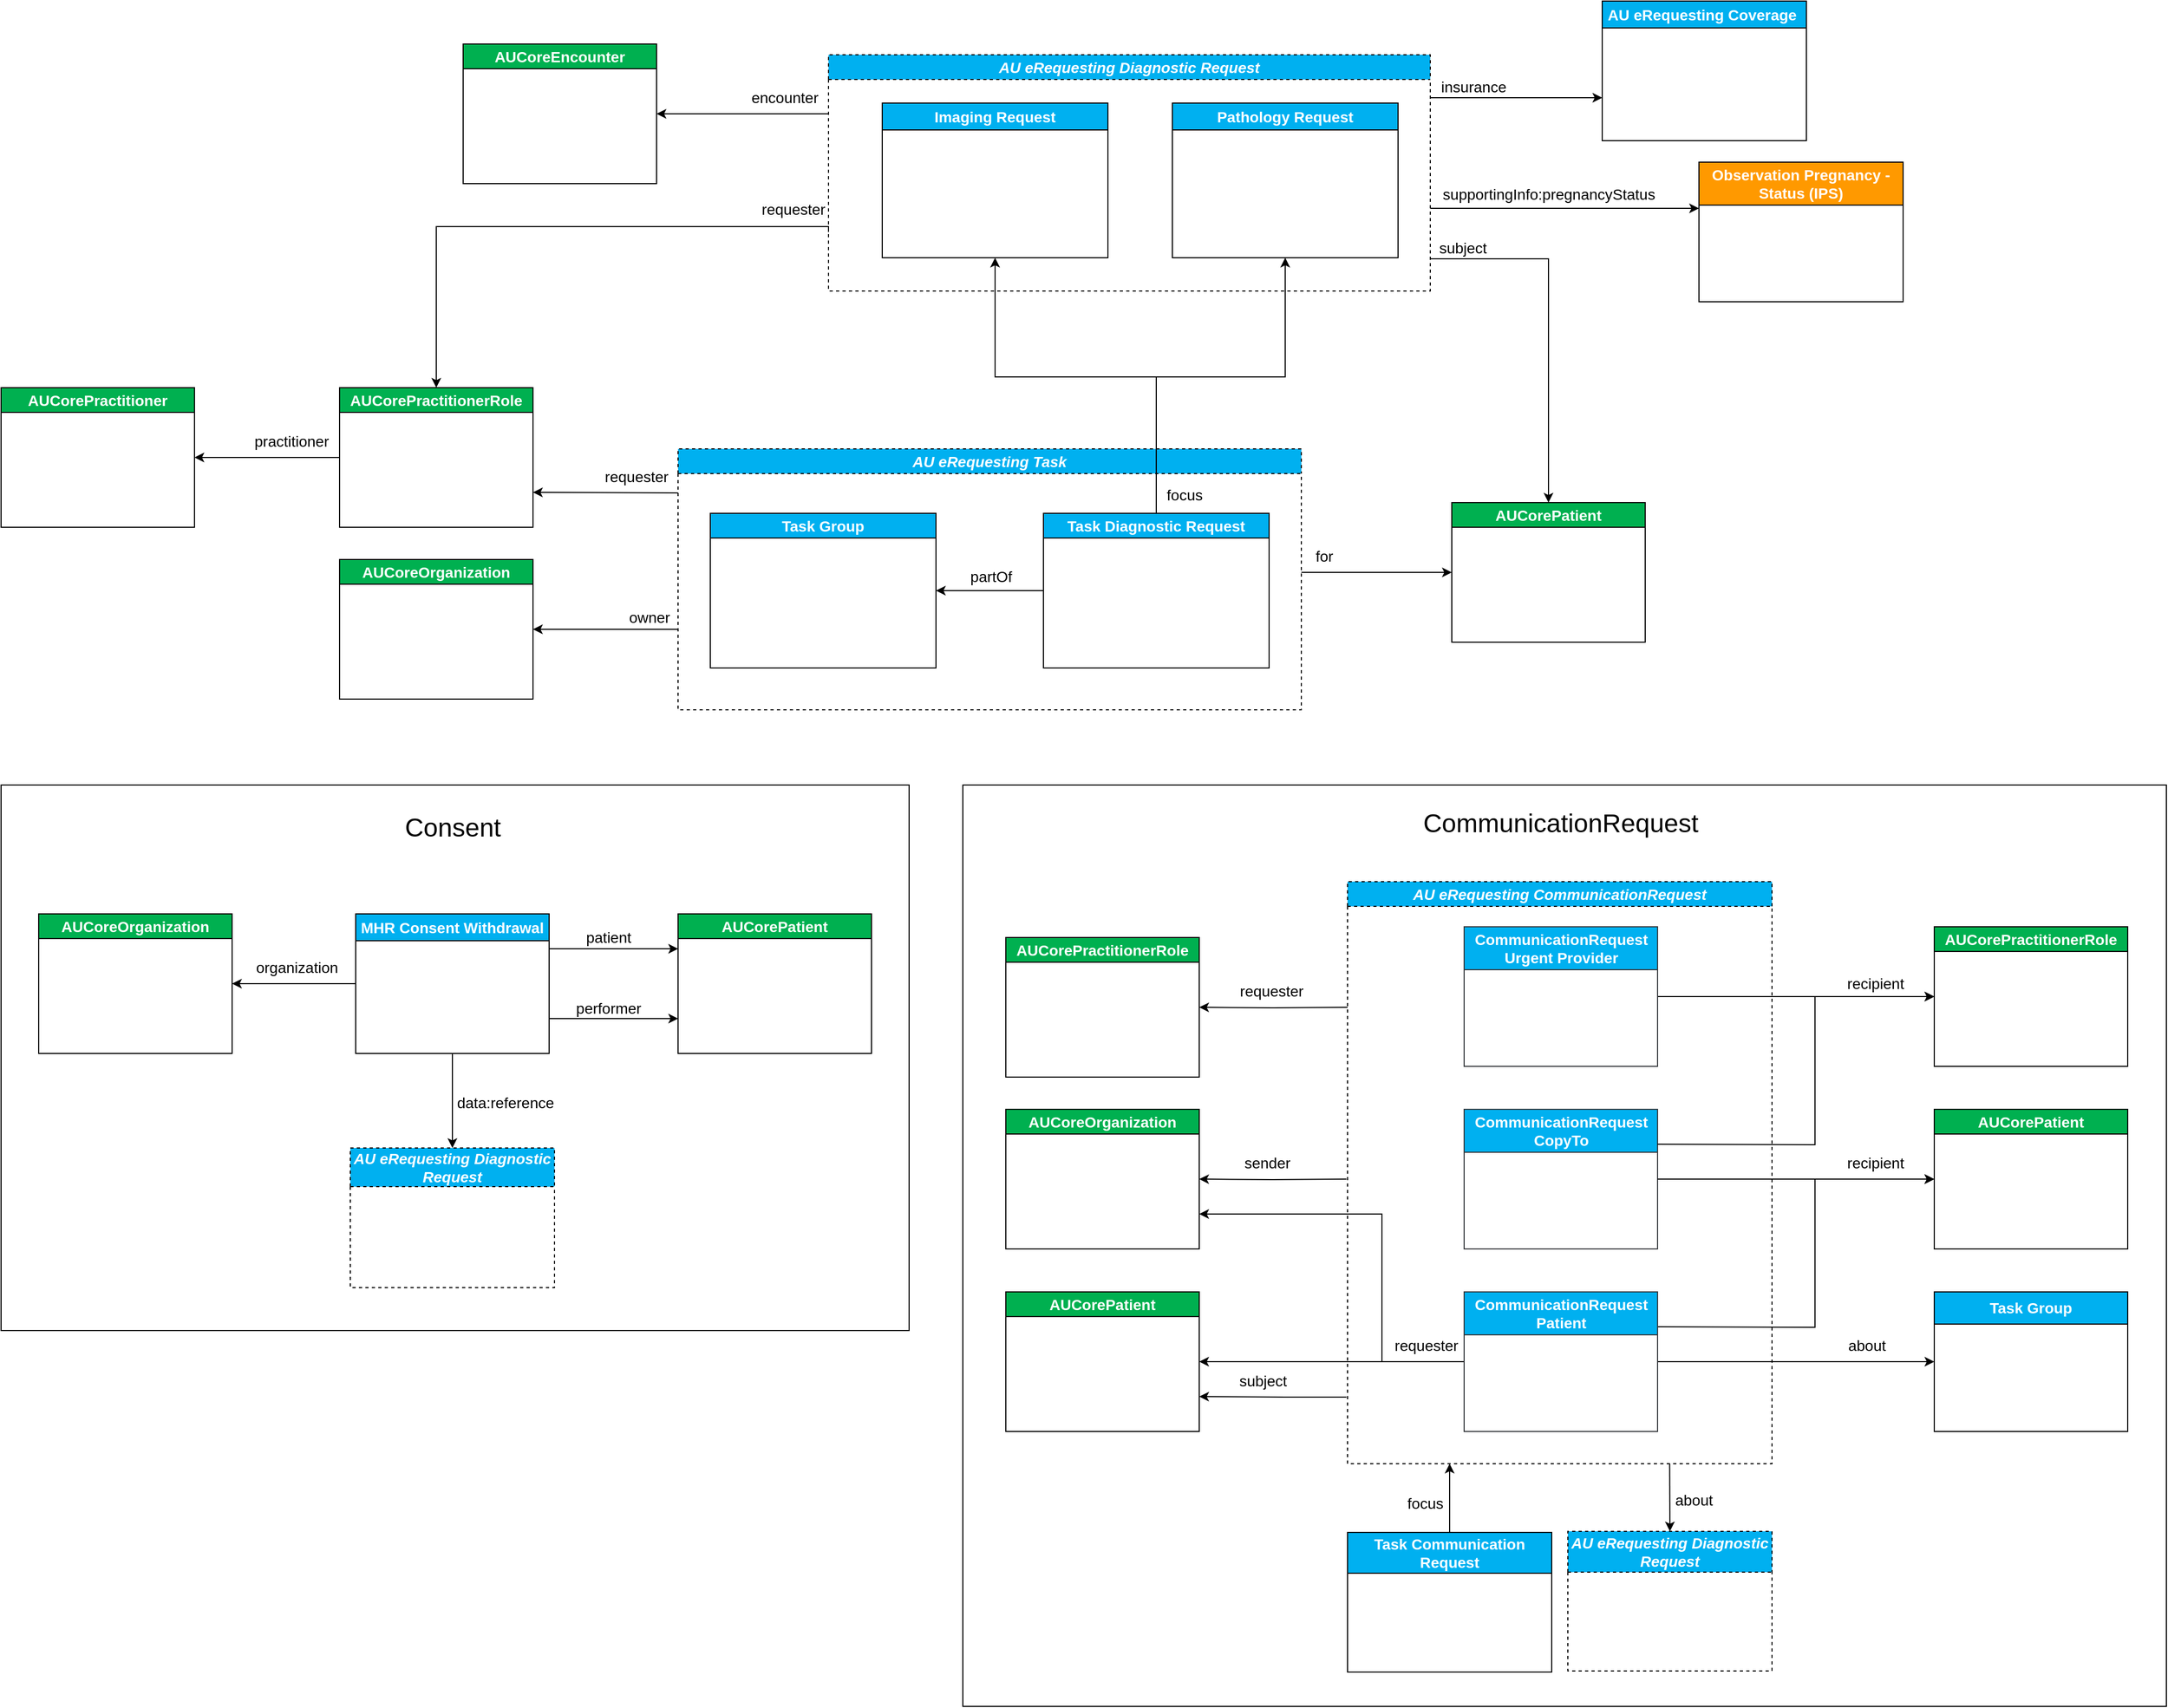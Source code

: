 <mxfile version="27.0.6" pages="4">
  <diagram name="entity relationship diagram (conceptual)" id="zSz5ryw0gYtFKRbAEgpM">
    <mxGraphModel dx="6472" dy="1524" grid="1" gridSize="10" guides="1" tooltips="1" connect="1" arrows="1" fold="1" page="1" pageScale="1" pageWidth="827" pageHeight="1169" math="0" shadow="0">
      <root>
        <mxCell id="0" />
        <mxCell id="1" parent="0" />
        <mxCell id="yGCP7z0HYe0u3_ygDTZ9-1" value="" style="group" parent="1" vertex="1" connectable="0">
          <mxGeometry x="-3145" y="760" width="1120" height="858" as="geometry" />
        </mxCell>
        <mxCell id="1az56wLke2TvjmK1nuhj-36" value="" style="rounded=0;whiteSpace=wrap;html=1;" parent="yGCP7z0HYe0u3_ygDTZ9-1" vertex="1">
          <mxGeometry width="1120" height="858" as="geometry" />
        </mxCell>
        <mxCell id="xnjvwpOuNNGBMPm4kxbK-66" value="&lt;font style=&quot;font-size: 24px;&quot;&gt;CommunicationRequest&lt;/font&gt;" style="text;html=1;align=center;verticalAlign=middle;resizable=0;points=[];autosize=1;strokeColor=none;fillColor=none;" parent="yGCP7z0HYe0u3_ygDTZ9-1" vertex="1">
          <mxGeometry x="415.5" y="16" width="280" height="40" as="geometry" />
        </mxCell>
        <mxCell id="xnjvwpOuNNGBMPm4kxbK-99" value="&lt;font style=&quot;font-size: 14px;&quot;&gt;CommunicationRequest CopyTo&lt;/font&gt;" style="swimlane;whiteSpace=wrap;html=1;fillColor=#00b0f0;strokeColor=#36393d;fontColor=#FFFFFF;startSize=40;fontSize=12;verticalAlign=bottom;horizontal=1;" parent="yGCP7z0HYe0u3_ygDTZ9-1" vertex="1">
          <mxGeometry x="466.5" y="302" width="180" height="130" as="geometry" />
        </mxCell>
        <mxCell id="xnjvwpOuNNGBMPm4kxbK-110" value="&lt;font style=&quot;font-size: 14px;&quot;&gt;requester&lt;/font&gt;" style="edgeStyle=orthogonalEdgeStyle;rounded=0;orthogonalLoop=1;jettySize=auto;html=1;entryX=1;entryY=0.5;entryDx=0;entryDy=0;" parent="yGCP7z0HYe0u3_ygDTZ9-1" target="xnjvwpOuNNGBMPm4kxbK-108" edge="1">
          <mxGeometry x="0.033" y="-15" relative="1" as="geometry">
            <mxPoint x="358" y="207" as="sourcePoint" />
            <mxPoint x="173" y="207" as="targetPoint" />
            <mxPoint as="offset" />
          </mxGeometry>
        </mxCell>
        <mxCell id="xnjvwpOuNNGBMPm4kxbK-111" style="edgeStyle=orthogonalEdgeStyle;rounded=0;orthogonalLoop=1;jettySize=auto;html=1;entryX=1;entryY=0.5;entryDx=0;entryDy=0;" parent="yGCP7z0HYe0u3_ygDTZ9-1" target="xnjvwpOuNNGBMPm4kxbK-107" edge="1">
          <mxGeometry relative="1" as="geometry">
            <mxPoint x="357" y="367" as="sourcePoint" />
            <mxPoint x="193" y="367" as="targetPoint" />
          </mxGeometry>
        </mxCell>
        <mxCell id="xnjvwpOuNNGBMPm4kxbK-112" value="sender" style="edgeLabel;html=1;align=center;verticalAlign=middle;resizable=0;points=[];fontSize=14;" parent="xnjvwpOuNNGBMPm4kxbK-111" vertex="1" connectable="0">
          <mxGeometry x="-0.005" y="1" relative="1" as="geometry">
            <mxPoint x="-5" y="-16" as="offset" />
          </mxGeometry>
        </mxCell>
        <mxCell id="xnjvwpOuNNGBMPm4kxbK-107" value="&lt;font style=&quot;font-size: 14px;&quot;&gt;AUCoreOrganization&lt;/font&gt;" style="swimlane;whiteSpace=wrap;html=1;fillColor=#00b050;fontColor=#FFFFFF;" parent="yGCP7z0HYe0u3_ygDTZ9-1" vertex="1">
          <mxGeometry x="40" y="302" width="180" height="130" as="geometry" />
        </mxCell>
        <mxCell id="xnjvwpOuNNGBMPm4kxbK-108" value="&lt;font style=&quot;font-size: 14px;&quot;&gt;AUCorePractitionerRole&lt;/font&gt;" style="swimlane;whiteSpace=wrap;html=1;fillColor=#00b050;fontColor=#FFFFFF;" parent="yGCP7z0HYe0u3_ygDTZ9-1" vertex="1">
          <mxGeometry x="40" y="142" width="180" height="130" as="geometry" />
        </mxCell>
        <mxCell id="xnjvwpOuNNGBMPm4kxbK-114" style="edgeStyle=orthogonalEdgeStyle;rounded=0;orthogonalLoop=1;jettySize=auto;html=1;entryX=1;entryY=0.75;entryDx=0;entryDy=0;" parent="yGCP7z0HYe0u3_ygDTZ9-1" target="xnjvwpOuNNGBMPm4kxbK-113" edge="1">
          <mxGeometry relative="1" as="geometry">
            <mxPoint x="357" y="570" as="sourcePoint" />
            <mxPoint x="197" y="537" as="targetPoint" />
            <Array as="points">
              <mxPoint x="300" y="570" />
              <mxPoint x="300" y="570" />
            </Array>
          </mxGeometry>
        </mxCell>
        <mxCell id="xnjvwpOuNNGBMPm4kxbK-115" value="subject" style="edgeLabel;html=1;align=center;verticalAlign=middle;resizable=0;points=[];fontSize=14;" parent="xnjvwpOuNNGBMPm4kxbK-114" vertex="1" connectable="0">
          <mxGeometry x="0.147" y="1" relative="1" as="geometry">
            <mxPoint y="-16" as="offset" />
          </mxGeometry>
        </mxCell>
        <mxCell id="xnjvwpOuNNGBMPm4kxbK-113" value="&lt;font style=&quot;font-size: 14px;&quot;&gt;AUCorePatient&lt;/font&gt;" style="swimlane;whiteSpace=wrap;html=1;fillColor=#00b050;fontColor=#FFFFFF;" parent="yGCP7z0HYe0u3_ygDTZ9-1" vertex="1">
          <mxGeometry x="40" y="472" width="180" height="130" as="geometry" />
        </mxCell>
        <mxCell id="xnjvwpOuNNGBMPm4kxbK-118" style="edgeStyle=orthogonalEdgeStyle;rounded=0;orthogonalLoop=1;jettySize=auto;html=1;exitX=0.5;exitY=0;exitDx=0;exitDy=0;" parent="yGCP7z0HYe0u3_ygDTZ9-1" source="xnjvwpOuNNGBMPm4kxbK-120" edge="1">
          <mxGeometry relative="1" as="geometry">
            <mxPoint x="453" y="632" as="targetPoint" />
            <mxPoint x="453" y="689" as="sourcePoint" />
          </mxGeometry>
        </mxCell>
        <mxCell id="xnjvwpOuNNGBMPm4kxbK-119" value="focus" style="edgeLabel;html=1;align=center;verticalAlign=middle;resizable=0;points=[];fontSize=14;" parent="xnjvwpOuNNGBMPm4kxbK-118" vertex="1" connectable="0">
          <mxGeometry x="-0.039" y="5" relative="1" as="geometry">
            <mxPoint x="-18" y="4" as="offset" />
          </mxGeometry>
        </mxCell>
        <mxCell id="xnjvwpOuNNGBMPm4kxbK-120" value="&lt;font style=&quot;font-size: 14px;&quot;&gt;Task Communication Request&lt;/font&gt;" style="swimlane;whiteSpace=wrap;html=1;startSize=38;fillColor=#00B0F0;fontColor=#FFFFFF;" parent="yGCP7z0HYe0u3_ygDTZ9-1" vertex="1">
          <mxGeometry x="358" y="696" width="190" height="130" as="geometry" />
        </mxCell>
        <mxCell id="xnjvwpOuNNGBMPm4kxbK-121" value="&lt;i&gt;&lt;font style=&quot;font-size: 14px;&quot;&gt;AU eRequesting Diagnostic Request&lt;/font&gt;&lt;/i&gt;" style="swimlane;whiteSpace=wrap;html=1;startSize=38;fillColor=#00B0F0;fontColor=#FFFFFF;strokeColor=#000000;dashed=1;" parent="yGCP7z0HYe0u3_ygDTZ9-1" vertex="1">
          <mxGeometry x="563" y="695" width="190" height="130" as="geometry" />
        </mxCell>
        <mxCell id="xnjvwpOuNNGBMPm4kxbK-122" value="&lt;font style=&quot;font-size: 14px;&quot;&gt;Task Group&lt;/font&gt;" style="swimlane;whiteSpace=wrap;html=1;startSize=30;fillColor=#00B0F0;fontColor=#FFFFFF;" parent="yGCP7z0HYe0u3_ygDTZ9-1" vertex="1">
          <mxGeometry x="904" y="472" width="180" height="130" as="geometry" />
        </mxCell>
        <mxCell id="1az56wLke2TvjmK1nuhj-3" value="&lt;font style=&quot;font-size: 14px;&quot;&gt;AUCorePatient&lt;/font&gt;" style="swimlane;whiteSpace=wrap;html=1;fillColor=#00b050;fontColor=#FFFFFF;" parent="yGCP7z0HYe0u3_ygDTZ9-1" vertex="1">
          <mxGeometry x="904" y="302" width="180" height="130" as="geometry" />
        </mxCell>
        <mxCell id="1az56wLke2TvjmK1nuhj-4" value="&lt;font style=&quot;font-size: 14px;&quot;&gt;AUCorePractitionerRole&lt;/font&gt;" style="swimlane;whiteSpace=wrap;html=1;fillColor=#00b050;fontColor=#FFFFFF;" parent="yGCP7z0HYe0u3_ygDTZ9-1" vertex="1">
          <mxGeometry x="904" y="132" width="180" height="130" as="geometry" />
        </mxCell>
        <mxCell id="1az56wLke2TvjmK1nuhj-17" value="" style="endArrow=classic;html=1;rounded=0;exitX=1;exitY=0.5;exitDx=0;exitDy=0;entryX=0;entryY=0.5;entryDx=0;entryDy=0;" parent="yGCP7z0HYe0u3_ygDTZ9-1" source="xnjvwpOuNNGBMPm4kxbK-98" target="1az56wLke2TvjmK1nuhj-4" edge="1">
          <mxGeometry width="50" height="50" relative="1" as="geometry">
            <mxPoint x="653" y="172" as="sourcePoint" />
            <mxPoint x="703" y="122" as="targetPoint" />
          </mxGeometry>
        </mxCell>
        <mxCell id="1az56wLke2TvjmK1nuhj-19" value="" style="endArrow=classic;html=1;rounded=0;exitX=1;exitY=0.25;exitDx=0;exitDy=0;entryX=0;entryY=0.5;entryDx=0;entryDy=0;" parent="yGCP7z0HYe0u3_ygDTZ9-1" source="xnjvwpOuNNGBMPm4kxbK-99" target="1az56wLke2TvjmK1nuhj-4" edge="1">
          <mxGeometry width="50" height="50" relative="1" as="geometry">
            <mxPoint x="673" y="332" as="sourcePoint" />
            <mxPoint x="723" y="282" as="targetPoint" />
            <Array as="points">
              <mxPoint x="793" y="335" />
              <mxPoint x="793" y="197" />
            </Array>
          </mxGeometry>
        </mxCell>
        <mxCell id="1az56wLke2TvjmK1nuhj-20" value="&lt;font style=&quot;font-size: 14px;&quot;&gt;recipient&lt;/font&gt;" style="edgeLabel;html=1;align=center;verticalAlign=middle;resizable=0;points=[];" parent="1az56wLke2TvjmK1nuhj-19" vertex="1" connectable="0">
          <mxGeometry x="0.526" y="1" relative="1" as="geometry">
            <mxPoint x="38" y="-11" as="offset" />
          </mxGeometry>
        </mxCell>
        <mxCell id="1az56wLke2TvjmK1nuhj-21" value="" style="endArrow=classic;html=1;rounded=0;exitX=1;exitY=0.25;exitDx=0;exitDy=0;entryX=0;entryY=0.5;entryDx=0;entryDy=0;" parent="yGCP7z0HYe0u3_ygDTZ9-1" source="xnjvwpOuNNGBMPm4kxbK-100" target="1az56wLke2TvjmK1nuhj-3" edge="1">
          <mxGeometry width="50" height="50" relative="1" as="geometry">
            <mxPoint x="683" y="482" as="sourcePoint" />
            <mxPoint x="733" y="432" as="targetPoint" />
            <Array as="points">
              <mxPoint x="793" y="505" />
              <mxPoint x="793" y="367" />
            </Array>
          </mxGeometry>
        </mxCell>
        <mxCell id="1az56wLke2TvjmK1nuhj-22" value="" style="endArrow=classic;html=1;rounded=0;exitX=1;exitY=0.5;exitDx=0;exitDy=0;entryX=0;entryY=0.5;entryDx=0;entryDy=0;" parent="yGCP7z0HYe0u3_ygDTZ9-1" source="xnjvwpOuNNGBMPm4kxbK-99" target="1az56wLke2TvjmK1nuhj-3" edge="1">
          <mxGeometry width="50" height="50" relative="1" as="geometry">
            <mxPoint x="661" y="547" as="sourcePoint" />
            <mxPoint x="914" y="362" as="targetPoint" />
          </mxGeometry>
        </mxCell>
        <mxCell id="1az56wLke2TvjmK1nuhj-23" value="&lt;font style=&quot;font-size: 14px;&quot;&gt;recipient&lt;/font&gt;" style="edgeLabel;html=1;align=center;verticalAlign=middle;resizable=0;points=[];" parent="1az56wLke2TvjmK1nuhj-22" vertex="1" connectable="0">
          <mxGeometry x="0.328" y="1" relative="1" as="geometry">
            <mxPoint x="31" y="-14" as="offset" />
          </mxGeometry>
        </mxCell>
        <mxCell id="1az56wLke2TvjmK1nuhj-31" style="edgeStyle=orthogonalEdgeStyle;rounded=0;orthogonalLoop=1;jettySize=auto;html=1;entryX=0;entryY=0.5;entryDx=0;entryDy=0;" parent="yGCP7z0HYe0u3_ygDTZ9-1" source="xnjvwpOuNNGBMPm4kxbK-100" target="xnjvwpOuNNGBMPm4kxbK-122" edge="1">
          <mxGeometry relative="1" as="geometry" />
        </mxCell>
        <mxCell id="1az56wLke2TvjmK1nuhj-32" value="&lt;span style=&quot;font-size: 14px;&quot;&gt;about&lt;/span&gt;" style="edgeLabel;html=1;align=center;verticalAlign=middle;resizable=0;points=[];" parent="1az56wLke2TvjmK1nuhj-31" vertex="1" connectable="0">
          <mxGeometry x="0.065" y="7" relative="1" as="geometry">
            <mxPoint x="57" y="-8" as="offset" />
          </mxGeometry>
        </mxCell>
        <mxCell id="1az56wLke2TvjmK1nuhj-34" style="edgeStyle=orthogonalEdgeStyle;rounded=0;orthogonalLoop=1;jettySize=auto;html=1;entryX=1;entryY=0.5;entryDx=0;entryDy=0;" parent="yGCP7z0HYe0u3_ygDTZ9-1" source="xnjvwpOuNNGBMPm4kxbK-100" target="xnjvwpOuNNGBMPm4kxbK-113" edge="1">
          <mxGeometry relative="1" as="geometry">
            <Array as="points">
              <mxPoint x="300" y="537" />
              <mxPoint x="300" y="537" />
            </Array>
          </mxGeometry>
        </mxCell>
        <mxCell id="1az56wLke2TvjmK1nuhj-35" value="&lt;font style=&quot;font-size: 14px;&quot;&gt;requester&lt;/font&gt;" style="edgeLabel;html=1;align=center;verticalAlign=middle;resizable=0;points=[];" parent="1az56wLke2TvjmK1nuhj-34" vertex="1" connectable="0">
          <mxGeometry x="-0.633" y="3" relative="1" as="geometry">
            <mxPoint x="9" y="-18" as="offset" />
          </mxGeometry>
        </mxCell>
        <mxCell id="xnjvwpOuNNGBMPm4kxbK-101" value="&lt;i&gt;&lt;font style=&quot;font-size: 14px;&quot;&gt;AU eRequesting CommunicationRequest&lt;/font&gt;&lt;/i&gt;" style="swimlane;whiteSpace=wrap;html=1;startSize=23;fillColor=#00B0F0;fontColor=#FFFFFF;dashed=1;" parent="yGCP7z0HYe0u3_ygDTZ9-1" vertex="1">
          <mxGeometry x="358" y="90" width="395" height="542" as="geometry" />
        </mxCell>
        <mxCell id="xnjvwpOuNNGBMPm4kxbK-98" value="&lt;font style=&quot;font-size: 14px;&quot;&gt;CommunicationRequest Urgent Provider&lt;/font&gt;" style="swimlane;whiteSpace=wrap;html=1;fillColor=#00b0f0;strokeColor=#36393d;fontColor=#FFFFFF;startSize=40;fontSize=12;verticalAlign=bottom;horizontal=1;" parent="xnjvwpOuNNGBMPm4kxbK-101" vertex="1">
          <mxGeometry x="108.5" y="42" width="180" height="130" as="geometry" />
        </mxCell>
        <mxCell id="xnjvwpOuNNGBMPm4kxbK-100" value="&lt;font style=&quot;font-size: 14px;&quot;&gt;CommunicationRequest Patient&lt;/font&gt;" style="swimlane;whiteSpace=wrap;html=1;fillColor=#00b0f0;strokeColor=#36393d;fontColor=#FFFFFF;startSize=40;fontSize=12;verticalAlign=bottom;horizontal=1;" parent="xnjvwpOuNNGBMPm4kxbK-101" vertex="1">
          <mxGeometry x="108.5" y="382" width="180" height="130" as="geometry" />
        </mxCell>
        <mxCell id="1az56wLke2TvjmK1nuhj-33" style="edgeStyle=orthogonalEdgeStyle;rounded=0;orthogonalLoop=1;jettySize=auto;html=1;entryX=1;entryY=0.75;entryDx=0;entryDy=0;" parent="xnjvwpOuNNGBMPm4kxbK-101" target="xnjvwpOuNNGBMPm4kxbK-107" edge="1">
          <mxGeometry relative="1" as="geometry">
            <mxPoint x="106" y="447" as="sourcePoint" />
            <mxPoint x="-138" y="150" as="targetPoint" />
            <Array as="points">
              <mxPoint x="32" y="447" />
              <mxPoint x="32" y="310" />
            </Array>
          </mxGeometry>
        </mxCell>
        <mxCell id="1az56wLke2TvjmK1nuhj-41" value="" style="endArrow=classic;html=1;rounded=0;entryX=0.5;entryY=0;entryDx=0;entryDy=0;exitX=0.25;exitY=1;exitDx=0;exitDy=0;" parent="yGCP7z0HYe0u3_ygDTZ9-1" target="xnjvwpOuNNGBMPm4kxbK-121" edge="1">
          <mxGeometry width="50" height="50" relative="1" as="geometry">
            <mxPoint x="657.75" y="632" as="sourcePoint" />
            <mxPoint x="531" y="658" as="targetPoint" />
          </mxGeometry>
        </mxCell>
        <mxCell id="1az56wLke2TvjmK1nuhj-42" value="&lt;font style=&quot;font-size: 14px;&quot;&gt;about&lt;/font&gt;" style="edgeLabel;html=1;align=center;verticalAlign=middle;resizable=0;points=[];" parent="1az56wLke2TvjmK1nuhj-41" vertex="1" connectable="0">
          <mxGeometry x="0.069" y="-1" relative="1" as="geometry">
            <mxPoint x="23" as="offset" />
          </mxGeometry>
        </mxCell>
        <mxCell id="yGCP7z0HYe0u3_ygDTZ9-3" value="" style="group" parent="1" vertex="1" connectable="0">
          <mxGeometry x="-4040" y="760" width="845" height="508" as="geometry" />
        </mxCell>
        <mxCell id="xnjvwpOuNNGBMPm4kxbK-36" value="" style="rounded=0;whiteSpace=wrap;html=1;movable=1;resizable=1;rotatable=1;deletable=1;editable=1;locked=0;connectable=1;" parent="yGCP7z0HYe0u3_ygDTZ9-3" vertex="1">
          <mxGeometry width="845" height="508" as="geometry" />
        </mxCell>
        <mxCell id="xnjvwpOuNNGBMPm4kxbK-37" style="edgeStyle=orthogonalEdgeStyle;rounded=0;orthogonalLoop=1;jettySize=auto;html=1;exitX=0;exitY=0.5;exitDx=0;exitDy=0;entryX=1;entryY=0.5;entryDx=0;entryDy=0;movable=1;resizable=1;rotatable=1;deletable=1;editable=1;locked=0;connectable=1;" parent="yGCP7z0HYe0u3_ygDTZ9-3" source="xnjvwpOuNNGBMPm4kxbK-45" target="xnjvwpOuNNGBMPm4kxbK-43" edge="1">
          <mxGeometry relative="1" as="geometry">
            <mxPoint x="310" y="153" as="sourcePoint" />
            <mxPoint x="200" y="190" as="targetPoint" />
            <Array as="points">
              <mxPoint x="270" y="185" />
              <mxPoint x="270" y="185" />
            </Array>
          </mxGeometry>
        </mxCell>
        <mxCell id="xnjvwpOuNNGBMPm4kxbK-38" value="&lt;font style=&quot;font-size: 14px;&quot;&gt;organization&lt;/font&gt;" style="edgeLabel;html=1;align=center;verticalAlign=middle;resizable=1;points=[];movable=1;rotatable=1;deletable=1;editable=1;locked=0;connectable=1;" parent="xnjvwpOuNNGBMPm4kxbK-37" vertex="1" connectable="0">
          <mxGeometry x="-0.713" relative="1" as="geometry">
            <mxPoint x="-39" y="-15" as="offset" />
          </mxGeometry>
        </mxCell>
        <mxCell id="xnjvwpOuNNGBMPm4kxbK-39" style="edgeStyle=orthogonalEdgeStyle;rounded=0;orthogonalLoop=1;jettySize=auto;html=1;entryX=0;entryY=0.75;entryDx=0;entryDy=0;exitX=1;exitY=0.75;exitDx=0;exitDy=0;movable=1;resizable=1;rotatable=1;deletable=1;editable=1;locked=0;connectable=1;" parent="yGCP7z0HYe0u3_ygDTZ9-3" source="xnjvwpOuNNGBMPm4kxbK-45" target="xnjvwpOuNNGBMPm4kxbK-44" edge="1">
          <mxGeometry relative="1" as="geometry">
            <Array as="points">
              <mxPoint x="590" y="218" />
              <mxPoint x="670" y="218" />
            </Array>
            <mxPoint x="520" y="218" as="sourcePoint" />
          </mxGeometry>
        </mxCell>
        <mxCell id="xnjvwpOuNNGBMPm4kxbK-40" value="&lt;font style=&quot;font-size: 14px;&quot;&gt;performer&lt;/font&gt;" style="edgeLabel;html=1;align=center;verticalAlign=middle;resizable=1;points=[];movable=1;rotatable=1;deletable=1;editable=1;locked=0;connectable=1;" parent="xnjvwpOuNNGBMPm4kxbK-39" vertex="1" connectable="0">
          <mxGeometry x="-0.673" y="1" relative="1" as="geometry">
            <mxPoint x="35" y="-9" as="offset" />
          </mxGeometry>
        </mxCell>
        <mxCell id="xnjvwpOuNNGBMPm4kxbK-41" style="edgeStyle=orthogonalEdgeStyle;rounded=0;orthogonalLoop=1;jettySize=auto;html=1;exitX=1;exitY=0.25;exitDx=0;exitDy=0;entryX=0;entryY=0.25;entryDx=0;entryDy=0;movable=1;resizable=1;rotatable=1;deletable=1;editable=1;locked=0;connectable=1;" parent="yGCP7z0HYe0u3_ygDTZ9-3" source="xnjvwpOuNNGBMPm4kxbK-45" target="xnjvwpOuNNGBMPm4kxbK-44" edge="1">
          <mxGeometry relative="1" as="geometry">
            <mxPoint x="670" y="153" as="targetPoint" />
            <Array as="points">
              <mxPoint x="540" y="152" />
              <mxPoint x="570" y="153" />
            </Array>
            <mxPoint x="530" y="150" as="sourcePoint" />
          </mxGeometry>
        </mxCell>
        <mxCell id="xnjvwpOuNNGBMPm4kxbK-42" value="&lt;font style=&quot;font-size: 14px;&quot;&gt;patient&lt;/font&gt;" style="edgeLabel;html=1;align=center;verticalAlign=middle;resizable=1;points=[];movable=1;rotatable=1;deletable=1;editable=1;locked=0;connectable=1;" parent="xnjvwpOuNNGBMPm4kxbK-41" vertex="1" connectable="0">
          <mxGeometry x="-0.781" y="1" relative="1" as="geometry">
            <mxPoint x="42" y="-10" as="offset" />
          </mxGeometry>
        </mxCell>
        <mxCell id="xnjvwpOuNNGBMPm4kxbK-43" value="&lt;font style=&quot;font-size: 14px;&quot;&gt;AUCoreOrganization&lt;/font&gt;" style="swimlane;whiteSpace=wrap;html=1;fillColor=#00b050;fontColor=#FFFFFF;movable=1;resizable=1;rotatable=1;deletable=1;editable=1;locked=0;connectable=1;" parent="yGCP7z0HYe0u3_ygDTZ9-3" vertex="1">
          <mxGeometry x="35" y="120" width="180" height="130" as="geometry" />
        </mxCell>
        <mxCell id="xnjvwpOuNNGBMPm4kxbK-44" value="&lt;font style=&quot;font-size: 14px;&quot;&gt;AUCorePatient&lt;/font&gt;" style="swimlane;whiteSpace=wrap;html=1;fillColor=#00b050;fontColor=#FFFFFF;movable=1;resizable=1;rotatable=1;deletable=1;editable=1;locked=0;connectable=1;" parent="yGCP7z0HYe0u3_ygDTZ9-3" vertex="1">
          <mxGeometry x="630" y="120" width="180" height="130" as="geometry" />
        </mxCell>
        <mxCell id="xnjvwpOuNNGBMPm4kxbK-45" value="&lt;font style=&quot;font-size: 14px;&quot;&gt;MHR Consent Withdrawal&lt;/font&gt;" style="swimlane;whiteSpace=wrap;html=1;fillColor=#00B0F0;fontColor=#FFFFFF;startSize=25;verticalAlign=middle;movable=1;resizable=1;rotatable=1;deletable=1;editable=1;locked=0;connectable=1;" parent="yGCP7z0HYe0u3_ygDTZ9-3" vertex="1">
          <mxGeometry x="330" y="120" width="180" height="130" as="geometry" />
        </mxCell>
        <mxCell id="xnjvwpOuNNGBMPm4kxbK-46" value="&lt;font style=&quot;font-size: 24px;&quot;&gt;Consent&lt;/font&gt;" style="text;html=1;align=center;verticalAlign=middle;resizable=1;points=[];autosize=1;strokeColor=none;fillColor=none;movable=1;rotatable=1;deletable=1;editable=1;locked=0;connectable=1;" parent="yGCP7z0HYe0u3_ygDTZ9-3" vertex="1">
          <mxGeometry x="365" y="20" width="110" height="40" as="geometry" />
        </mxCell>
        <mxCell id="xnjvwpOuNNGBMPm4kxbK-49" value="&lt;i&gt;&lt;font style=&quot;font-size: 14px;&quot;&gt;AU eRequesting Diagnostic Request&lt;/font&gt;&lt;/i&gt;" style="swimlane;whiteSpace=wrap;html=1;startSize=36;fillColor=#00B0F0;fontColor=#FFFFFF;strokeColor=#000000;dashed=1;movable=1;resizable=1;rotatable=1;deletable=1;editable=1;locked=0;connectable=1;" parent="yGCP7z0HYe0u3_ygDTZ9-3" vertex="1">
          <mxGeometry x="325" y="338" width="190" height="130" as="geometry" />
        </mxCell>
        <mxCell id="xnjvwpOuNNGBMPm4kxbK-52" style="edgeStyle=orthogonalEdgeStyle;rounded=0;orthogonalLoop=1;jettySize=auto;html=1;entryX=0.5;entryY=0;entryDx=0;entryDy=0;exitX=0.5;exitY=1;exitDx=0;exitDy=0;movable=1;resizable=1;rotatable=1;deletable=1;editable=1;locked=0;connectable=1;" parent="yGCP7z0HYe0u3_ygDTZ9-3" source="xnjvwpOuNNGBMPm4kxbK-45" target="xnjvwpOuNNGBMPm4kxbK-49" edge="1">
          <mxGeometry relative="1" as="geometry">
            <mxPoint x="416.5" y="467" as="targetPoint" />
            <Array as="points" />
            <mxPoint x="417" y="258" as="sourcePoint" />
          </mxGeometry>
        </mxCell>
        <mxCell id="xnjvwpOuNNGBMPm4kxbK-53" value="&lt;font style=&quot;font-size: 14px;&quot;&gt;data:reference&lt;/font&gt;" style="edgeLabel;html=1;align=center;verticalAlign=middle;resizable=1;points=[];movable=1;rotatable=1;deletable=1;editable=1;locked=0;connectable=1;" parent="xnjvwpOuNNGBMPm4kxbK-52" vertex="1" connectable="0">
          <mxGeometry x="0.23" relative="1" as="geometry">
            <mxPoint x="49" y="-8" as="offset" />
          </mxGeometry>
        </mxCell>
        <mxCell id="yGCP7z0HYe0u3_ygDTZ9-4" value="" style="group" parent="1" vertex="1" connectable="0">
          <mxGeometry x="-4040" y="30" width="1770" height="660" as="geometry" />
        </mxCell>
        <mxCell id="xnjvwpOuNNGBMPm4kxbK-2" value="&lt;i&gt;&lt;font style=&quot;font-size: 14px;&quot;&gt;AU eRequesting Task&lt;/font&gt;&lt;/i&gt;" style="swimlane;whiteSpace=wrap;html=1;startSize=23;fillColor=#00B0F0;fontColor=#FFFFFF;dashed=1;" parent="yGCP7z0HYe0u3_ygDTZ9-4" vertex="1">
          <mxGeometry x="630" y="417" width="580" height="243" as="geometry" />
        </mxCell>
        <mxCell id="xnjvwpOuNNGBMPm4kxbK-3" value="&lt;font style=&quot;font-size: 14px;&quot;&gt;Task Group&lt;/font&gt;" style="swimlane;whiteSpace=wrap;html=1;startSize=23;fillColor=#00B0F0;fontColor=#FFFFFF;" parent="xnjvwpOuNNGBMPm4kxbK-2" vertex="1">
          <mxGeometry x="30" y="60" width="210" height="144" as="geometry" />
        </mxCell>
        <mxCell id="xnjvwpOuNNGBMPm4kxbK-4" value="&lt;font style=&quot;font-size: 14px;&quot;&gt;Task Diagnostic Request&lt;/font&gt;" style="swimlane;whiteSpace=wrap;html=1;startSize=23;fillColor=#00B0F0;fontColor=#FFFFFF;" parent="xnjvwpOuNNGBMPm4kxbK-2" vertex="1">
          <mxGeometry x="340" y="60" width="210" height="144" as="geometry" />
        </mxCell>
        <mxCell id="xnjvwpOuNNGBMPm4kxbK-5" style="edgeStyle=orthogonalEdgeStyle;rounded=0;orthogonalLoop=1;jettySize=auto;html=1;entryX=1;entryY=0.5;entryDx=0;entryDy=0;exitX=0;exitY=0.5;exitDx=0;exitDy=0;" parent="xnjvwpOuNNGBMPm4kxbK-2" source="xnjvwpOuNNGBMPm4kxbK-4" target="xnjvwpOuNNGBMPm4kxbK-3" edge="1">
          <mxGeometry relative="1" as="geometry" />
        </mxCell>
        <mxCell id="xnjvwpOuNNGBMPm4kxbK-6" value="&lt;font style=&quot;font-size: 14px;&quot;&gt;partOf&lt;/font&gt;" style="edgeLabel;html=1;align=center;verticalAlign=middle;resizable=0;points=[];" parent="xnjvwpOuNNGBMPm4kxbK-5" vertex="1" connectable="0">
          <mxGeometry x="0.125" relative="1" as="geometry">
            <mxPoint x="7" y="-13" as="offset" />
          </mxGeometry>
        </mxCell>
        <mxCell id="xnjvwpOuNNGBMPm4kxbK-7" style="edgeStyle=orthogonalEdgeStyle;rounded=0;orthogonalLoop=1;jettySize=auto;html=1;entryX=0;entryY=0.75;entryDx=0;entryDy=0;" parent="yGCP7z0HYe0u3_ygDTZ9-4" edge="1">
          <mxGeometry relative="1" as="geometry">
            <mxPoint x="1330" y="90" as="sourcePoint" />
            <Array as="points">
              <mxPoint x="1350" y="90" />
              <mxPoint x="1350" y="90" />
            </Array>
            <mxPoint x="1490" y="90" as="targetPoint" />
          </mxGeometry>
        </mxCell>
        <mxCell id="xnjvwpOuNNGBMPm4kxbK-8" value="&lt;font style=&quot;font-size: 14px;&quot;&gt;insurance&lt;/font&gt;" style="edgeLabel;html=1;align=center;verticalAlign=middle;resizable=0;points=[];" parent="xnjvwpOuNNGBMPm4kxbK-7" vertex="1" connectable="0">
          <mxGeometry x="-0.301" y="-2" relative="1" as="geometry">
            <mxPoint x="-16" y="-12" as="offset" />
          </mxGeometry>
        </mxCell>
        <mxCell id="xnjvwpOuNNGBMPm4kxbK-9" style="edgeStyle=orthogonalEdgeStyle;rounded=0;orthogonalLoop=1;jettySize=auto;html=1;entryX=1;entryY=0.5;entryDx=0;entryDy=0;exitX=0;exitY=0.25;exitDx=0;exitDy=0;" parent="yGCP7z0HYe0u3_ygDTZ9-4" source="xnjvwpOuNNGBMPm4kxbK-13" target="xnjvwpOuNNGBMPm4kxbK-34" edge="1">
          <mxGeometry relative="1" as="geometry">
            <mxPoint x="730" y="160" as="sourcePoint" />
          </mxGeometry>
        </mxCell>
        <mxCell id="xnjvwpOuNNGBMPm4kxbK-10" value="&lt;font style=&quot;font-size: 14px;&quot;&gt;encounter&lt;/font&gt;" style="edgeLabel;html=1;align=center;verticalAlign=middle;resizable=0;points=[];" parent="xnjvwpOuNNGBMPm4kxbK-9" vertex="1" connectable="0">
          <mxGeometry x="-0.011" y="-1" relative="1" as="geometry">
            <mxPoint x="38" y="-14" as="offset" />
          </mxGeometry>
        </mxCell>
        <mxCell id="xnjvwpOuNNGBMPm4kxbK-11" style="edgeStyle=orthogonalEdgeStyle;rounded=0;orthogonalLoop=1;jettySize=auto;html=1;" parent="yGCP7z0HYe0u3_ygDTZ9-4" edge="1">
          <mxGeometry relative="1" as="geometry">
            <mxPoint x="1330" y="193" as="sourcePoint" />
            <mxPoint x="1580" y="193" as="targetPoint" />
            <Array as="points">
              <mxPoint x="1360" y="193" />
            </Array>
          </mxGeometry>
        </mxCell>
        <mxCell id="xnjvwpOuNNGBMPm4kxbK-12" value="&lt;font style=&quot;font-size: 14px;&quot;&gt;supportingInfo:pregnancyStatus&lt;/font&gt;" style="edgeLabel;html=1;align=center;verticalAlign=middle;resizable=0;points=[];" parent="xnjvwpOuNNGBMPm4kxbK-11" vertex="1" connectable="0">
          <mxGeometry x="-0.72" y="3" relative="1" as="geometry">
            <mxPoint x="75" y="-10" as="offset" />
          </mxGeometry>
        </mxCell>
        <mxCell id="xnjvwpOuNNGBMPm4kxbK-13" value="&lt;i&gt;&lt;font style=&quot;font-size: 14px;&quot;&gt;AU eRequesting Diagnostic Request&lt;/font&gt;&lt;/i&gt;" style="swimlane;whiteSpace=wrap;html=1;startSize=23;fillColor=#00B0F0;fontColor=#FFFFFF;strokeColor=#000000;dashed=1;" parent="yGCP7z0HYe0u3_ygDTZ9-4" vertex="1">
          <mxGeometry x="770" y="50" width="560" height="220" as="geometry" />
        </mxCell>
        <mxCell id="xnjvwpOuNNGBMPm4kxbK-14" value="&lt;font style=&quot;font-size: 14px;&quot;&gt;Pathology Request&lt;/font&gt;" style="swimlane;whiteSpace=wrap;html=1;fillColor=#00B0F0;fontColor=#FFFFFF;startSize=25;verticalAlign=middle;" parent="xnjvwpOuNNGBMPm4kxbK-13" vertex="1">
          <mxGeometry x="320" y="45" width="210" height="144" as="geometry" />
        </mxCell>
        <mxCell id="xnjvwpOuNNGBMPm4kxbK-15" value="&lt;font style=&quot;font-size: 14px;&quot;&gt;Imaging Request&lt;/font&gt;" style="swimlane;whiteSpace=wrap;html=1;fillColor=#00B0F0;fontColor=#FFFFFF;startSize=25;" parent="xnjvwpOuNNGBMPm4kxbK-13" vertex="1">
          <mxGeometry x="50" y="45" width="210" height="144" as="geometry" />
        </mxCell>
        <mxCell id="xnjvwpOuNNGBMPm4kxbK-16" value="&lt;font style=&quot;font-size: 14px;&quot;&gt;AUCorePatient&lt;/font&gt;" style="swimlane;whiteSpace=wrap;html=1;fillColor=#00b050;fontColor=#FFFFFF;" parent="yGCP7z0HYe0u3_ygDTZ9-4" vertex="1">
          <mxGeometry x="1350" y="467" width="180" height="130" as="geometry" />
        </mxCell>
        <mxCell id="xnjvwpOuNNGBMPm4kxbK-17" style="edgeStyle=orthogonalEdgeStyle;rounded=0;orthogonalLoop=1;jettySize=auto;html=1;entryX=1;entryY=0.5;entryDx=0;entryDy=0;" parent="yGCP7z0HYe0u3_ygDTZ9-4" source="xnjvwpOuNNGBMPm4kxbK-19" target="xnjvwpOuNNGBMPm4kxbK-48" edge="1">
          <mxGeometry relative="1" as="geometry" />
        </mxCell>
        <mxCell id="xnjvwpOuNNGBMPm4kxbK-18" value="&lt;font style=&quot;font-size: 14px;&quot;&gt;practitioner&lt;/font&gt;" style="edgeLabel;html=1;align=center;verticalAlign=middle;resizable=0;points=[];" parent="xnjvwpOuNNGBMPm4kxbK-17" vertex="1" connectable="0">
          <mxGeometry x="-0.144" y="-1" relative="1" as="geometry">
            <mxPoint x="13" y="-14" as="offset" />
          </mxGeometry>
        </mxCell>
        <mxCell id="xnjvwpOuNNGBMPm4kxbK-19" value="&lt;font style=&quot;font-size: 14px;&quot;&gt;AUCorePractitionerRole&lt;/font&gt;" style="swimlane;whiteSpace=wrap;html=1;fillColor=#00b050;fontColor=#FFFFFF;" parent="yGCP7z0HYe0u3_ygDTZ9-4" vertex="1">
          <mxGeometry x="315" y="360" width="180" height="130" as="geometry" />
        </mxCell>
        <mxCell id="xnjvwpOuNNGBMPm4kxbK-20" style="rounded=0;orthogonalLoop=1;jettySize=auto;html=1;edgeStyle=elbowEdgeStyle;entryX=0.5;entryY=0;entryDx=0;entryDy=0;elbow=vertical;jumpStyle=arc;" parent="yGCP7z0HYe0u3_ygDTZ9-4" target="xnjvwpOuNNGBMPm4kxbK-16" edge="1">
          <mxGeometry relative="1" as="geometry">
            <mxPoint x="1330" y="240" as="sourcePoint" />
            <mxPoint x="1480" y="467" as="targetPoint" />
            <Array as="points">
              <mxPoint x="1390" y="240" />
            </Array>
          </mxGeometry>
        </mxCell>
        <mxCell id="xnjvwpOuNNGBMPm4kxbK-21" value="&lt;font style=&quot;font-size: 14px;&quot;&gt;subject&lt;/font&gt;" style="edgeLabel;html=1;align=center;verticalAlign=middle;resizable=0;points=[];" parent="xnjvwpOuNNGBMPm4kxbK-20" vertex="1" connectable="0">
          <mxGeometry x="-0.572" y="-2" relative="1" as="geometry">
            <mxPoint x="-42" y="-12" as="offset" />
          </mxGeometry>
        </mxCell>
        <mxCell id="xnjvwpOuNNGBMPm4kxbK-22" style="rounded=0;orthogonalLoop=1;jettySize=auto;html=1;edgeStyle=elbowEdgeStyle;elbow=vertical;entryX=0.5;entryY=0;entryDx=0;entryDy=0;jumpStyle=arc;exitX=0;exitY=0.75;exitDx=0;exitDy=0;" parent="yGCP7z0HYe0u3_ygDTZ9-4" source="xnjvwpOuNNGBMPm4kxbK-13" target="xnjvwpOuNNGBMPm4kxbK-19" edge="1">
          <mxGeometry relative="1" as="geometry">
            <mxPoint x="570" y="220" as="sourcePoint" />
            <mxPoint x="662" y="810" as="targetPoint" />
            <Array as="points">
              <mxPoint x="540" y="210" />
              <mxPoint x="600" y="215" />
            </Array>
          </mxGeometry>
        </mxCell>
        <mxCell id="xnjvwpOuNNGBMPm4kxbK-23" value="&lt;span style=&quot;text-wrap: wrap; background-color: rgb(251, 251, 251);&quot;&gt;&lt;font style=&quot;font-size: 14px;&quot;&gt;requester&lt;/font&gt;&lt;/span&gt;" style="edgeLabel;html=1;align=center;verticalAlign=middle;resizable=0;points=[];" parent="xnjvwpOuNNGBMPm4kxbK-22" vertex="1" connectable="0">
          <mxGeometry x="-0.806" y="2" relative="1" as="geometry">
            <mxPoint x="12" y="-18" as="offset" />
          </mxGeometry>
        </mxCell>
        <mxCell id="xnjvwpOuNNGBMPm4kxbK-24" style="rounded=0;orthogonalLoop=1;jettySize=auto;html=1;edgeStyle=elbowEdgeStyle;elbow=vertical;jumpStyle=arc;entryX=0.5;entryY=1;entryDx=0;entryDy=0;exitX=0.5;exitY=0;exitDx=0;exitDy=0;" parent="yGCP7z0HYe0u3_ygDTZ9-4" source="xnjvwpOuNNGBMPm4kxbK-4" target="xnjvwpOuNNGBMPm4kxbK-14" edge="1">
          <mxGeometry relative="1" as="geometry">
            <mxPoint x="992" y="450" as="sourcePoint" />
            <mxPoint x="1050" y="400" as="targetPoint" />
            <Array as="points">
              <mxPoint x="1130" y="350" />
            </Array>
          </mxGeometry>
        </mxCell>
        <mxCell id="xnjvwpOuNNGBMPm4kxbK-25" style="rounded=0;orthogonalLoop=1;jettySize=auto;html=1;edgeStyle=elbowEdgeStyle;flowAnimation=0;jumpStyle=arc;entryX=0;entryY=0.5;entryDx=0;entryDy=0;" parent="yGCP7z0HYe0u3_ygDTZ9-4" target="xnjvwpOuNNGBMPm4kxbK-16" edge="1">
          <mxGeometry relative="1" as="geometry">
            <mxPoint x="1210" y="532" as="sourcePoint" />
            <mxPoint x="1330" y="671" as="targetPoint" />
          </mxGeometry>
        </mxCell>
        <mxCell id="xnjvwpOuNNGBMPm4kxbK-26" value="&lt;font style=&quot;font-size: 14px;&quot;&gt;for&lt;/font&gt;" style="edgeLabel;html=1;align=center;verticalAlign=middle;resizable=0;points=[];" parent="xnjvwpOuNNGBMPm4kxbK-25" vertex="1" connectable="0">
          <mxGeometry x="-0.473" y="2" relative="1" as="geometry">
            <mxPoint x="-16" y="-13" as="offset" />
          </mxGeometry>
        </mxCell>
        <mxCell id="xnjvwpOuNNGBMPm4kxbK-27" style="rounded=0;orthogonalLoop=1;jettySize=auto;html=1;edgeStyle=elbowEdgeStyle;entryX=1;entryY=0.75;entryDx=0;entryDy=0;jumpStyle=arc;" parent="yGCP7z0HYe0u3_ygDTZ9-4" target="xnjvwpOuNNGBMPm4kxbK-19" edge="1">
          <mxGeometry relative="1" as="geometry">
            <mxPoint x="630" y="458" as="sourcePoint" />
            <mxPoint x="792" y="860" as="targetPoint" />
            <Array as="points">
              <mxPoint x="590" y="540" />
            </Array>
          </mxGeometry>
        </mxCell>
        <mxCell id="xnjvwpOuNNGBMPm4kxbK-28" value="&lt;font style=&quot;font-size: 14px;&quot;&gt;requester&lt;/font&gt;" style="edgeLabel;html=1;align=center;verticalAlign=middle;resizable=0;points=[];" parent="xnjvwpOuNNGBMPm4kxbK-27" vertex="1" connectable="0">
          <mxGeometry x="-0.221" y="2" relative="1" as="geometry">
            <mxPoint x="13" y="-17" as="offset" />
          </mxGeometry>
        </mxCell>
        <mxCell id="xnjvwpOuNNGBMPm4kxbK-29" value="&lt;font style=&quot;font-size: 14px;&quot;&gt;AUCoreOrganization&lt;/font&gt;" style="swimlane;whiteSpace=wrap;html=1;fillColor=#00b050;fontColor=#FFFFFF;direction=east;startSize=23;" parent="yGCP7z0HYe0u3_ygDTZ9-4" vertex="1">
          <mxGeometry x="315" y="520" width="180" height="130" as="geometry" />
        </mxCell>
        <mxCell id="xnjvwpOuNNGBMPm4kxbK-30" style="rounded=0;orthogonalLoop=1;jettySize=auto;html=1;edgeStyle=elbowEdgeStyle;entryX=1;entryY=0.5;entryDx=0;entryDy=0;elbow=vertical;jumpStyle=arc;" parent="yGCP7z0HYe0u3_ygDTZ9-4" target="xnjvwpOuNNGBMPm4kxbK-29" edge="1">
          <mxGeometry relative="1" as="geometry">
            <mxPoint x="630" y="585" as="sourcePoint" />
            <mxPoint x="1003" y="881" as="targetPoint" />
            <Array as="points">
              <mxPoint x="550" y="585" />
            </Array>
          </mxGeometry>
        </mxCell>
        <mxCell id="xnjvwpOuNNGBMPm4kxbK-31" value="&lt;font style=&quot;font-size: 14px;&quot;&gt;owner&lt;/font&gt;" style="edgeLabel;html=1;align=center;verticalAlign=middle;resizable=0;points=[];" parent="xnjvwpOuNNGBMPm4kxbK-30" vertex="1" connectable="0">
          <mxGeometry x="-0.239" y="1" relative="1" as="geometry">
            <mxPoint x="24" y="-12" as="offset" />
          </mxGeometry>
        </mxCell>
        <mxCell id="xnjvwpOuNNGBMPm4kxbK-32" style="edgeStyle=orthogonalEdgeStyle;rounded=0;orthogonalLoop=1;jettySize=auto;html=1;exitX=0.5;exitY=0;exitDx=0;exitDy=0;entryX=0.5;entryY=1;entryDx=0;entryDy=0;" parent="yGCP7z0HYe0u3_ygDTZ9-4" source="xnjvwpOuNNGBMPm4kxbK-4" target="xnjvwpOuNNGBMPm4kxbK-15" edge="1">
          <mxGeometry relative="1" as="geometry">
            <mxPoint x="850" y="350" as="targetPoint" />
            <Array as="points">
              <mxPoint x="1075" y="350" />
              <mxPoint x="925" y="350" />
            </Array>
          </mxGeometry>
        </mxCell>
        <mxCell id="xnjvwpOuNNGBMPm4kxbK-33" value="&lt;font style=&quot;font-size: 14px;&quot;&gt;focus&lt;/font&gt;" style="edgeLabel;html=1;align=center;verticalAlign=middle;resizable=0;points=[];" parent="xnjvwpOuNNGBMPm4kxbK-32" vertex="1" connectable="0">
          <mxGeometry x="0.23" relative="1" as="geometry">
            <mxPoint x="137" y="110" as="offset" />
          </mxGeometry>
        </mxCell>
        <mxCell id="xnjvwpOuNNGBMPm4kxbK-34" value="&lt;font style=&quot;font-size: 14px;&quot;&gt;AUCoreEncounter&lt;/font&gt;" style="swimlane;whiteSpace=wrap;html=1;fillColor=#00b050;fontColor=#FFFFFF;snapToPoint=0;" parent="yGCP7z0HYe0u3_ygDTZ9-4" vertex="1">
          <mxGeometry x="430" y="40" width="180" height="130" as="geometry" />
        </mxCell>
        <mxCell id="xnjvwpOuNNGBMPm4kxbK-35" value="&lt;font style=&quot;font-size: 14px;&quot;&gt;Observation Pregnancy -&lt;/font&gt;&lt;div&gt;&lt;font style=&quot;font-size: 14px;&quot;&gt;Status (IPS)&lt;/font&gt;&lt;/div&gt;" style="swimlane;whiteSpace=wrap;html=1;fillColor=light-dark(#ff9900, #9a5800);strokeColor=light-dark(#000000, #c17f1f);startSize=40;fontSize=12;verticalAlign=bottom;horizontal=1;fontColor=#FFFFFF;snapToPoint=0;" parent="yGCP7z0HYe0u3_ygDTZ9-4" vertex="1">
          <mxGeometry x="1580" y="150" width="190" height="130" as="geometry" />
        </mxCell>
        <mxCell id="xnjvwpOuNNGBMPm4kxbK-47" value="&lt;font style=&quot;font-size: 14px;&quot;&gt;AU eRequesting Coverage&amp;nbsp;&lt;/font&gt;" style="swimlane;whiteSpace=wrap;html=1;fillColor=#00B0F0;fontColor=#FFFFFF;startSize=25;verticalAlign=middle;" parent="yGCP7z0HYe0u3_ygDTZ9-4" vertex="1">
          <mxGeometry x="1490" width="190" height="130" as="geometry" />
        </mxCell>
        <mxCell id="xnjvwpOuNNGBMPm4kxbK-48" value="&lt;font style=&quot;font-size: 14px;&quot;&gt;AUCorePractitioner&lt;/font&gt;" style="swimlane;whiteSpace=wrap;html=1;fillColor=#00b050;fontColor=#FFFFFF;" parent="yGCP7z0HYe0u3_ygDTZ9-4" vertex="1">
          <mxGeometry y="360" width="180" height="130" as="geometry" />
        </mxCell>
      </root>
    </mxGraphModel>
  </diagram>
  <diagram name="logical view" id="LysalY0HGrGtuRE4mRTB">
    <mxGraphModel dx="4300" dy="1143" grid="1" gridSize="10" guides="1" tooltips="1" connect="1" arrows="1" fold="1" page="1" pageScale="1" pageWidth="827" pageHeight="1169" math="0" shadow="0">
      <root>
        <mxCell id="fYVTu2skFA-WkAFeaaF1-0" />
        <mxCell id="fYVTu2skFA-WkAFeaaF1-1" parent="fYVTu2skFA-WkAFeaaF1-0" />
        <mxCell id="fYVTu2skFA-WkAFeaaF1-3" value="&lt;i&gt;&lt;font style=&quot;font-size: 14px;&quot;&gt;AU eRequesting Task&lt;/font&gt;&lt;/i&gt;" style="swimlane;whiteSpace=wrap;html=1;startSize=40;fillColor=#00B0F0;fontColor=#FFFFFF;dashed=1;container=0;" parent="fYVTu2skFA-WkAFeaaF1-1" vertex="1">
          <mxGeometry x="-3280" y="320" width="680" height="240" as="geometry" />
        </mxCell>
        <mxCell id="fYVTu2skFA-WkAFeaaF1-68" value="&lt;font style=&quot;font-size: 14px;&quot;&gt;Task Communication Request&lt;/font&gt;" style="swimlane;whiteSpace=wrap;html=1;startSize=38;fillColor=#00B0F0;fontColor=#FFFFFF;container=0;" parent="fYVTu2skFA-WkAFeaaF1-3" vertex="1">
          <mxGeometry x="250" y="80" width="180" height="120" as="geometry" />
        </mxCell>
        <mxCell id="fYVTu2skFA-WkAFeaaF1-5" value="&lt;font style=&quot;font-size: 14px;&quot;&gt;Task Diagnostic Request&lt;/font&gt;" style="swimlane;whiteSpace=wrap;html=1;startSize=23;fillColor=#00B0F0;fontColor=#FFFFFF;container=0;" parent="fYVTu2skFA-WkAFeaaF1-3" vertex="1">
          <mxGeometry x="40" y="80" width="180" height="120" as="geometry" />
        </mxCell>
        <mxCell id="fYVTu2skFA-WkAFeaaF1-4" value="&lt;font style=&quot;font-size: 14px;&quot;&gt;Task Group&lt;/font&gt;" style="swimlane;whiteSpace=wrap;html=1;startSize=23;fillColor=#00B0F0;fontColor=#FFFFFF;container=0;" parent="fYVTu2skFA-WkAFeaaF1-3" vertex="1">
          <mxGeometry x="460" y="80" width="180" height="120" as="geometry" />
        </mxCell>
        <mxCell id="fYVTu2skFA-WkAFeaaF1-14" value="&lt;i&gt;&lt;font style=&quot;font-size: 14px;&quot;&gt;AU eRequesting Diagnostic Request&lt;/font&gt;&lt;/i&gt;" style="swimlane;whiteSpace=wrap;html=1;startSize=40;fillColor=#00B0F0;fontColor=#FFFFFF;strokeColor=#000000;dashed=1;" parent="fYVTu2skFA-WkAFeaaF1-1" vertex="1">
          <mxGeometry x="-3220" y="40" width="560" height="240" as="geometry" />
        </mxCell>
        <mxCell id="fYVTu2skFA-WkAFeaaF1-15" value="&lt;font style=&quot;font-size: 14px;&quot;&gt;Pathology Request&lt;/font&gt;" style="swimlane;whiteSpace=wrap;html=1;fillColor=#00B0F0;fontColor=#FFFFFF;startSize=25;verticalAlign=middle;" parent="fYVTu2skFA-WkAFeaaF1-14" vertex="1">
          <mxGeometry x="320" y="80" width="180" height="120" as="geometry" />
        </mxCell>
        <mxCell id="fYVTu2skFA-WkAFeaaF1-16" value="&lt;font style=&quot;font-size: 14px;&quot;&gt;Imaging Request&lt;/font&gt;" style="swimlane;whiteSpace=wrap;html=1;fillColor=#00B0F0;fontColor=#FFFFFF;startSize=25;" parent="fYVTu2skFA-WkAFeaaF1-14" vertex="1">
          <mxGeometry x="60" y="80" width="180" height="120" as="geometry" />
        </mxCell>
        <mxCell id="fYVTu2skFA-WkAFeaaF1-83" value="&lt;i&gt;&lt;font style=&quot;font-size: 14px;&quot;&gt;AU eRequesting CommunicationRequest&lt;/font&gt;&lt;/i&gt;" style="swimlane;whiteSpace=wrap;html=1;startSize=40;fillColor=#00B0F0;fontColor=#FFFFFF;dashed=1;" parent="fYVTu2skFA-WkAFeaaF1-1" vertex="1">
          <mxGeometry x="-3280" y="600" width="680" height="240" as="geometry" />
        </mxCell>
        <mxCell id="fYVTu2skFA-WkAFeaaF1-84" value="&lt;font style=&quot;font-size: 14px;&quot;&gt;CommunicationRequest Urgent Provider&lt;/font&gt;" style="swimlane;whiteSpace=wrap;html=1;fillColor=#00b0f0;strokeColor=#36393d;fontColor=#FFFFFF;startSize=40;fontSize=12;verticalAlign=bottom;horizontal=1;" parent="fYVTu2skFA-WkAFeaaF1-83" vertex="1">
          <mxGeometry x="460" y="80" width="180" height="120" as="geometry" />
        </mxCell>
        <mxCell id="fYVTu2skFA-WkAFeaaF1-85" value="&lt;font style=&quot;font-size: 14px;&quot;&gt;CommunicationRequest Patient&lt;/font&gt;" style="swimlane;whiteSpace=wrap;html=1;fillColor=#00b0f0;strokeColor=#36393d;fontColor=#FFFFFF;startSize=40;fontSize=12;verticalAlign=bottom;horizontal=1;" parent="fYVTu2skFA-WkAFeaaF1-83" vertex="1">
          <mxGeometry x="250" y="80" width="180" height="120" as="geometry" />
        </mxCell>
        <mxCell id="fYVTu2skFA-WkAFeaaF1-57" value="&lt;font style=&quot;font-size: 14px;&quot;&gt;CommunicationRequest CopyTo&lt;/font&gt;" style="swimlane;whiteSpace=wrap;html=1;fillColor=#00b0f0;strokeColor=#36393d;fontColor=#FFFFFF;startSize=40;fontSize=12;verticalAlign=bottom;horizontal=1;" parent="fYVTu2skFA-WkAFeaaF1-83" vertex="1">
          <mxGeometry x="40" y="80" width="180" height="120" as="geometry" />
        </mxCell>
      </root>
    </mxGraphModel>
  </diagram>
  <diagram name="au-erequesting-profiles-part1" id="dxuBvduRbsAZzvvmciNf">
    <mxGraphModel dx="5127" dy="1143" grid="1" gridSize="10" guides="1" tooltips="1" connect="1" arrows="1" fold="1" page="1" pageScale="1" pageWidth="827" pageHeight="1169" math="0" shadow="0">
      <root>
        <mxCell id="YkNnkI9yOY_mI5KoKBkJ-0" />
        <mxCell id="YkNnkI9yOY_mI5KoKBkJ-1" parent="YkNnkI9yOY_mI5KoKBkJ-0" />
        <mxCell id="YkNnkI9yOY_mI5KoKBkJ-52" value="" style="group" vertex="1" connectable="0" parent="YkNnkI9yOY_mI5KoKBkJ-1">
          <mxGeometry x="-4040" y="30" width="1770" height="660" as="geometry" />
        </mxCell>
        <mxCell id="YkNnkI9yOY_mI5KoKBkJ-53" value="&lt;i&gt;&lt;font style=&quot;font-size: 14px;&quot;&gt;AU eRequesting Task&lt;/font&gt;&lt;/i&gt;" style="swimlane;whiteSpace=wrap;html=1;startSize=23;fillColor=#00B0F0;fontColor=#FFFFFF;dashed=1;" vertex="1" parent="YkNnkI9yOY_mI5KoKBkJ-52">
          <mxGeometry x="630" y="417" width="580" height="243" as="geometry" />
        </mxCell>
        <mxCell id="YkNnkI9yOY_mI5KoKBkJ-54" value="&lt;font style=&quot;font-size: 14px;&quot;&gt;Task Group&lt;/font&gt;" style="swimlane;whiteSpace=wrap;html=1;startSize=23;fillColor=#00B0F0;fontColor=#FFFFFF;" vertex="1" parent="YkNnkI9yOY_mI5KoKBkJ-53">
          <mxGeometry x="30" y="60" width="210" height="144" as="geometry" />
        </mxCell>
        <mxCell id="YkNnkI9yOY_mI5KoKBkJ-55" value="&lt;font style=&quot;font-size: 14px;&quot;&gt;Task Diagnostic Request&lt;/font&gt;" style="swimlane;whiteSpace=wrap;html=1;startSize=23;fillColor=#00B0F0;fontColor=#FFFFFF;" vertex="1" parent="YkNnkI9yOY_mI5KoKBkJ-53">
          <mxGeometry x="340" y="60" width="210" height="144" as="geometry" />
        </mxCell>
        <mxCell id="YkNnkI9yOY_mI5KoKBkJ-56" style="edgeStyle=orthogonalEdgeStyle;rounded=0;orthogonalLoop=1;jettySize=auto;html=1;entryX=1;entryY=0.5;entryDx=0;entryDy=0;exitX=0;exitY=0.5;exitDx=0;exitDy=0;" edge="1" parent="YkNnkI9yOY_mI5KoKBkJ-53" source="YkNnkI9yOY_mI5KoKBkJ-55" target="YkNnkI9yOY_mI5KoKBkJ-54">
          <mxGeometry relative="1" as="geometry" />
        </mxCell>
        <mxCell id="YkNnkI9yOY_mI5KoKBkJ-57" value="&lt;font style=&quot;font-size: 14px;&quot;&gt;partOf&lt;/font&gt;" style="edgeLabel;html=1;align=center;verticalAlign=middle;resizable=0;points=[];" vertex="1" connectable="0" parent="YkNnkI9yOY_mI5KoKBkJ-56">
          <mxGeometry x="0.125" relative="1" as="geometry">
            <mxPoint x="7" y="-13" as="offset" />
          </mxGeometry>
        </mxCell>
        <mxCell id="YkNnkI9yOY_mI5KoKBkJ-58" style="edgeStyle=orthogonalEdgeStyle;rounded=0;orthogonalLoop=1;jettySize=auto;html=1;entryX=0;entryY=0.75;entryDx=0;entryDy=0;" edge="1" parent="YkNnkI9yOY_mI5KoKBkJ-52">
          <mxGeometry relative="1" as="geometry">
            <mxPoint x="1330" y="90" as="sourcePoint" />
            <Array as="points">
              <mxPoint x="1350" y="90" />
              <mxPoint x="1350" y="90" />
            </Array>
            <mxPoint x="1490" y="90" as="targetPoint" />
          </mxGeometry>
        </mxCell>
        <mxCell id="YkNnkI9yOY_mI5KoKBkJ-59" value="&lt;font style=&quot;font-size: 14px;&quot;&gt;insurance&lt;/font&gt;" style="edgeLabel;html=1;align=center;verticalAlign=middle;resizable=0;points=[];" vertex="1" connectable="0" parent="YkNnkI9yOY_mI5KoKBkJ-58">
          <mxGeometry x="-0.301" y="-2" relative="1" as="geometry">
            <mxPoint x="-16" y="-12" as="offset" />
          </mxGeometry>
        </mxCell>
        <mxCell id="YkNnkI9yOY_mI5KoKBkJ-60" style="edgeStyle=orthogonalEdgeStyle;rounded=0;orthogonalLoop=1;jettySize=auto;html=1;entryX=1;entryY=0.5;entryDx=0;entryDy=0;exitX=0;exitY=0.25;exitDx=0;exitDy=0;" edge="1" parent="YkNnkI9yOY_mI5KoKBkJ-52" source="YkNnkI9yOY_mI5KoKBkJ-64" target="YkNnkI9yOY_mI5KoKBkJ-85">
          <mxGeometry relative="1" as="geometry">
            <mxPoint x="730" y="160" as="sourcePoint" />
          </mxGeometry>
        </mxCell>
        <mxCell id="YkNnkI9yOY_mI5KoKBkJ-61" value="&lt;font style=&quot;font-size: 14px;&quot;&gt;encounter&lt;/font&gt;" style="edgeLabel;html=1;align=center;verticalAlign=middle;resizable=0;points=[];" vertex="1" connectable="0" parent="YkNnkI9yOY_mI5KoKBkJ-60">
          <mxGeometry x="-0.011" y="-1" relative="1" as="geometry">
            <mxPoint x="38" y="-14" as="offset" />
          </mxGeometry>
        </mxCell>
        <mxCell id="YkNnkI9yOY_mI5KoKBkJ-62" style="edgeStyle=orthogonalEdgeStyle;rounded=0;orthogonalLoop=1;jettySize=auto;html=1;" edge="1" parent="YkNnkI9yOY_mI5KoKBkJ-52">
          <mxGeometry relative="1" as="geometry">
            <mxPoint x="1330" y="193" as="sourcePoint" />
            <mxPoint x="1580" y="193" as="targetPoint" />
            <Array as="points">
              <mxPoint x="1360" y="193" />
            </Array>
          </mxGeometry>
        </mxCell>
        <mxCell id="YkNnkI9yOY_mI5KoKBkJ-63" value="&lt;font style=&quot;font-size: 14px;&quot;&gt;supportingInfo:pregnancyStatus&lt;/font&gt;" style="edgeLabel;html=1;align=center;verticalAlign=middle;resizable=0;points=[];" vertex="1" connectable="0" parent="YkNnkI9yOY_mI5KoKBkJ-62">
          <mxGeometry x="-0.72" y="3" relative="1" as="geometry">
            <mxPoint x="75" y="-10" as="offset" />
          </mxGeometry>
        </mxCell>
        <mxCell id="YkNnkI9yOY_mI5KoKBkJ-64" value="&lt;i&gt;&lt;font style=&quot;font-size: 14px;&quot;&gt;AU eRequesting Diagnostic Request&lt;/font&gt;&lt;/i&gt;" style="swimlane;whiteSpace=wrap;html=1;startSize=23;fillColor=#00B0F0;fontColor=#FFFFFF;strokeColor=#000000;dashed=1;" vertex="1" parent="YkNnkI9yOY_mI5KoKBkJ-52">
          <mxGeometry x="770" y="50" width="560" height="220" as="geometry" />
        </mxCell>
        <mxCell id="YkNnkI9yOY_mI5KoKBkJ-65" value="&lt;font style=&quot;font-size: 14px;&quot;&gt;Pathology Request&lt;/font&gt;" style="swimlane;whiteSpace=wrap;html=1;fillColor=#00B0F0;fontColor=#FFFFFF;startSize=25;verticalAlign=middle;" vertex="1" parent="YkNnkI9yOY_mI5KoKBkJ-64">
          <mxGeometry x="320" y="45" width="210" height="144" as="geometry" />
        </mxCell>
        <mxCell id="YkNnkI9yOY_mI5KoKBkJ-66" value="&lt;font style=&quot;font-size: 14px;&quot;&gt;Imaging Request&lt;/font&gt;" style="swimlane;whiteSpace=wrap;html=1;fillColor=#00B0F0;fontColor=#FFFFFF;startSize=25;" vertex="1" parent="YkNnkI9yOY_mI5KoKBkJ-64">
          <mxGeometry x="50" y="45" width="210" height="144" as="geometry" />
        </mxCell>
        <mxCell id="YkNnkI9yOY_mI5KoKBkJ-67" value="&lt;font style=&quot;font-size: 14px;&quot;&gt;AUCorePatient&lt;/font&gt;" style="swimlane;whiteSpace=wrap;html=1;fillColor=#00b050;fontColor=#FFFFFF;" vertex="1" parent="YkNnkI9yOY_mI5KoKBkJ-52">
          <mxGeometry x="1350" y="467" width="180" height="130" as="geometry" />
        </mxCell>
        <mxCell id="YkNnkI9yOY_mI5KoKBkJ-68" style="edgeStyle=orthogonalEdgeStyle;rounded=0;orthogonalLoop=1;jettySize=auto;html=1;entryX=1;entryY=0.5;entryDx=0;entryDy=0;" edge="1" parent="YkNnkI9yOY_mI5KoKBkJ-52" source="YkNnkI9yOY_mI5KoKBkJ-70" target="YkNnkI9yOY_mI5KoKBkJ-88">
          <mxGeometry relative="1" as="geometry" />
        </mxCell>
        <mxCell id="YkNnkI9yOY_mI5KoKBkJ-69" value="&lt;font style=&quot;font-size: 14px;&quot;&gt;practitioner&lt;/font&gt;" style="edgeLabel;html=1;align=center;verticalAlign=middle;resizable=0;points=[];" vertex="1" connectable="0" parent="YkNnkI9yOY_mI5KoKBkJ-68">
          <mxGeometry x="-0.144" y="-1" relative="1" as="geometry">
            <mxPoint x="13" y="-14" as="offset" />
          </mxGeometry>
        </mxCell>
        <mxCell id="YkNnkI9yOY_mI5KoKBkJ-70" value="&lt;font style=&quot;font-size: 14px;&quot;&gt;AUCorePractitionerRole&lt;/font&gt;" style="swimlane;whiteSpace=wrap;html=1;fillColor=#00b050;fontColor=#FFFFFF;" vertex="1" parent="YkNnkI9yOY_mI5KoKBkJ-52">
          <mxGeometry x="315" y="360" width="180" height="130" as="geometry" />
        </mxCell>
        <mxCell id="YkNnkI9yOY_mI5KoKBkJ-71" style="rounded=0;orthogonalLoop=1;jettySize=auto;html=1;edgeStyle=elbowEdgeStyle;entryX=0.5;entryY=0;entryDx=0;entryDy=0;elbow=vertical;jumpStyle=arc;" edge="1" parent="YkNnkI9yOY_mI5KoKBkJ-52" target="YkNnkI9yOY_mI5KoKBkJ-67">
          <mxGeometry relative="1" as="geometry">
            <mxPoint x="1330" y="240" as="sourcePoint" />
            <mxPoint x="1480" y="467" as="targetPoint" />
            <Array as="points">
              <mxPoint x="1390" y="240" />
            </Array>
          </mxGeometry>
        </mxCell>
        <mxCell id="YkNnkI9yOY_mI5KoKBkJ-72" value="&lt;font style=&quot;font-size: 14px;&quot;&gt;subject&lt;/font&gt;" style="edgeLabel;html=1;align=center;verticalAlign=middle;resizable=0;points=[];" vertex="1" connectable="0" parent="YkNnkI9yOY_mI5KoKBkJ-71">
          <mxGeometry x="-0.572" y="-2" relative="1" as="geometry">
            <mxPoint x="-42" y="-12" as="offset" />
          </mxGeometry>
        </mxCell>
        <mxCell id="YkNnkI9yOY_mI5KoKBkJ-73" style="rounded=0;orthogonalLoop=1;jettySize=auto;html=1;edgeStyle=elbowEdgeStyle;elbow=vertical;entryX=0.5;entryY=0;entryDx=0;entryDy=0;jumpStyle=arc;exitX=0;exitY=0.75;exitDx=0;exitDy=0;" edge="1" parent="YkNnkI9yOY_mI5KoKBkJ-52" source="YkNnkI9yOY_mI5KoKBkJ-64" target="YkNnkI9yOY_mI5KoKBkJ-70">
          <mxGeometry relative="1" as="geometry">
            <mxPoint x="570" y="220" as="sourcePoint" />
            <mxPoint x="662" y="810" as="targetPoint" />
            <Array as="points">
              <mxPoint x="540" y="210" />
              <mxPoint x="600" y="215" />
            </Array>
          </mxGeometry>
        </mxCell>
        <mxCell id="YkNnkI9yOY_mI5KoKBkJ-74" value="&lt;span style=&quot;text-wrap: wrap; background-color: rgb(251, 251, 251);&quot;&gt;&lt;font style=&quot;font-size: 14px;&quot;&gt;requester&lt;/font&gt;&lt;/span&gt;" style="edgeLabel;html=1;align=center;verticalAlign=middle;resizable=0;points=[];" vertex="1" connectable="0" parent="YkNnkI9yOY_mI5KoKBkJ-73">
          <mxGeometry x="-0.806" y="2" relative="1" as="geometry">
            <mxPoint x="12" y="-18" as="offset" />
          </mxGeometry>
        </mxCell>
        <mxCell id="YkNnkI9yOY_mI5KoKBkJ-75" style="rounded=0;orthogonalLoop=1;jettySize=auto;html=1;edgeStyle=elbowEdgeStyle;elbow=vertical;jumpStyle=arc;entryX=0.5;entryY=1;entryDx=0;entryDy=0;exitX=0.5;exitY=0;exitDx=0;exitDy=0;" edge="1" parent="YkNnkI9yOY_mI5KoKBkJ-52" source="YkNnkI9yOY_mI5KoKBkJ-55" target="YkNnkI9yOY_mI5KoKBkJ-65">
          <mxGeometry relative="1" as="geometry">
            <mxPoint x="992" y="450" as="sourcePoint" />
            <mxPoint x="1050" y="400" as="targetPoint" />
            <Array as="points">
              <mxPoint x="1130" y="350" />
            </Array>
          </mxGeometry>
        </mxCell>
        <mxCell id="YkNnkI9yOY_mI5KoKBkJ-76" style="rounded=0;orthogonalLoop=1;jettySize=auto;html=1;edgeStyle=elbowEdgeStyle;flowAnimation=0;jumpStyle=arc;entryX=0;entryY=0.5;entryDx=0;entryDy=0;" edge="1" parent="YkNnkI9yOY_mI5KoKBkJ-52" target="YkNnkI9yOY_mI5KoKBkJ-67">
          <mxGeometry relative="1" as="geometry">
            <mxPoint x="1210" y="532" as="sourcePoint" />
            <mxPoint x="1330" y="671" as="targetPoint" />
          </mxGeometry>
        </mxCell>
        <mxCell id="YkNnkI9yOY_mI5KoKBkJ-77" value="&lt;font style=&quot;font-size: 14px;&quot;&gt;for&lt;/font&gt;" style="edgeLabel;html=1;align=center;verticalAlign=middle;resizable=0;points=[];" vertex="1" connectable="0" parent="YkNnkI9yOY_mI5KoKBkJ-76">
          <mxGeometry x="-0.473" y="2" relative="1" as="geometry">
            <mxPoint x="-16" y="-13" as="offset" />
          </mxGeometry>
        </mxCell>
        <mxCell id="YkNnkI9yOY_mI5KoKBkJ-78" style="rounded=0;orthogonalLoop=1;jettySize=auto;html=1;edgeStyle=elbowEdgeStyle;entryX=1;entryY=0.75;entryDx=0;entryDy=0;jumpStyle=arc;" edge="1" parent="YkNnkI9yOY_mI5KoKBkJ-52" target="YkNnkI9yOY_mI5KoKBkJ-70">
          <mxGeometry relative="1" as="geometry">
            <mxPoint x="630" y="458" as="sourcePoint" />
            <mxPoint x="792" y="860" as="targetPoint" />
            <Array as="points">
              <mxPoint x="590" y="540" />
            </Array>
          </mxGeometry>
        </mxCell>
        <mxCell id="YkNnkI9yOY_mI5KoKBkJ-79" value="&lt;font style=&quot;font-size: 14px;&quot;&gt;requester&lt;/font&gt;" style="edgeLabel;html=1;align=center;verticalAlign=middle;resizable=0;points=[];" vertex="1" connectable="0" parent="YkNnkI9yOY_mI5KoKBkJ-78">
          <mxGeometry x="-0.221" y="2" relative="1" as="geometry">
            <mxPoint x="13" y="-17" as="offset" />
          </mxGeometry>
        </mxCell>
        <mxCell id="YkNnkI9yOY_mI5KoKBkJ-80" value="&lt;font style=&quot;font-size: 14px;&quot;&gt;AUCoreOrganization&lt;/font&gt;" style="swimlane;whiteSpace=wrap;html=1;fillColor=#00b050;fontColor=#FFFFFF;direction=east;startSize=23;" vertex="1" parent="YkNnkI9yOY_mI5KoKBkJ-52">
          <mxGeometry x="315" y="520" width="180" height="130" as="geometry" />
        </mxCell>
        <mxCell id="YkNnkI9yOY_mI5KoKBkJ-81" style="rounded=0;orthogonalLoop=1;jettySize=auto;html=1;edgeStyle=elbowEdgeStyle;entryX=1;entryY=0.5;entryDx=0;entryDy=0;elbow=vertical;jumpStyle=arc;" edge="1" parent="YkNnkI9yOY_mI5KoKBkJ-52" target="YkNnkI9yOY_mI5KoKBkJ-80">
          <mxGeometry relative="1" as="geometry">
            <mxPoint x="630" y="585" as="sourcePoint" />
            <mxPoint x="1003" y="881" as="targetPoint" />
            <Array as="points">
              <mxPoint x="550" y="585" />
            </Array>
          </mxGeometry>
        </mxCell>
        <mxCell id="YkNnkI9yOY_mI5KoKBkJ-82" value="&lt;font style=&quot;font-size: 14px;&quot;&gt;owner&lt;/font&gt;" style="edgeLabel;html=1;align=center;verticalAlign=middle;resizable=0;points=[];" vertex="1" connectable="0" parent="YkNnkI9yOY_mI5KoKBkJ-81">
          <mxGeometry x="-0.239" y="1" relative="1" as="geometry">
            <mxPoint x="24" y="-12" as="offset" />
          </mxGeometry>
        </mxCell>
        <mxCell id="YkNnkI9yOY_mI5KoKBkJ-83" style="edgeStyle=orthogonalEdgeStyle;rounded=0;orthogonalLoop=1;jettySize=auto;html=1;exitX=0.5;exitY=0;exitDx=0;exitDy=0;entryX=0.5;entryY=1;entryDx=0;entryDy=0;" edge="1" parent="YkNnkI9yOY_mI5KoKBkJ-52" source="YkNnkI9yOY_mI5KoKBkJ-55" target="YkNnkI9yOY_mI5KoKBkJ-66">
          <mxGeometry relative="1" as="geometry">
            <mxPoint x="850" y="350" as="targetPoint" />
            <Array as="points">
              <mxPoint x="1075" y="350" />
              <mxPoint x="925" y="350" />
            </Array>
          </mxGeometry>
        </mxCell>
        <mxCell id="YkNnkI9yOY_mI5KoKBkJ-84" value="&lt;font style=&quot;font-size: 14px;&quot;&gt;focus&lt;/font&gt;" style="edgeLabel;html=1;align=center;verticalAlign=middle;resizable=0;points=[];" vertex="1" connectable="0" parent="YkNnkI9yOY_mI5KoKBkJ-83">
          <mxGeometry x="0.23" relative="1" as="geometry">
            <mxPoint x="137" y="110" as="offset" />
          </mxGeometry>
        </mxCell>
        <mxCell id="YkNnkI9yOY_mI5KoKBkJ-85" value="&lt;font style=&quot;font-size: 14px;&quot;&gt;AUCoreEncounter&lt;/font&gt;" style="swimlane;whiteSpace=wrap;html=1;fillColor=#00b050;fontColor=#FFFFFF;snapToPoint=0;" vertex="1" parent="YkNnkI9yOY_mI5KoKBkJ-52">
          <mxGeometry x="430" y="40" width="180" height="130" as="geometry" />
        </mxCell>
        <mxCell id="YkNnkI9yOY_mI5KoKBkJ-86" value="&lt;font style=&quot;font-size: 14px;&quot;&gt;Observation Pregnancy -&lt;/font&gt;&lt;div&gt;&lt;font style=&quot;font-size: 14px;&quot;&gt;Status (IPS)&lt;/font&gt;&lt;/div&gt;" style="swimlane;whiteSpace=wrap;html=1;fillColor=light-dark(#ff9900, #9a5800);strokeColor=light-dark(#000000, #c17f1f);startSize=40;fontSize=12;verticalAlign=bottom;horizontal=1;fontColor=#FFFFFF;snapToPoint=0;" vertex="1" parent="YkNnkI9yOY_mI5KoKBkJ-52">
          <mxGeometry x="1580" y="150" width="190" height="130" as="geometry" />
        </mxCell>
        <mxCell id="YkNnkI9yOY_mI5KoKBkJ-87" value="&lt;font style=&quot;font-size: 14px;&quot;&gt;AU eRequesting Coverage&amp;nbsp;&lt;/font&gt;" style="swimlane;whiteSpace=wrap;html=1;fillColor=#00B0F0;fontColor=#FFFFFF;startSize=25;verticalAlign=middle;" vertex="1" parent="YkNnkI9yOY_mI5KoKBkJ-52">
          <mxGeometry x="1490" width="190" height="130" as="geometry" />
        </mxCell>
        <mxCell id="YkNnkI9yOY_mI5KoKBkJ-88" value="&lt;font style=&quot;font-size: 14px;&quot;&gt;AUCorePractitioner&lt;/font&gt;" style="swimlane;whiteSpace=wrap;html=1;fillColor=#00b050;fontColor=#FFFFFF;" vertex="1" parent="YkNnkI9yOY_mI5KoKBkJ-52">
          <mxGeometry y="360" width="180" height="130" as="geometry" />
        </mxCell>
      </root>
    </mxGraphModel>
  </diagram>
  <diagram id="98Hth93YX1MSIwTuOXTB" name="au-erequesting-profiles-part2">
    <mxGraphModel dx="1819" dy="1143" grid="1" gridSize="10" guides="1" tooltips="1" connect="1" arrows="1" fold="1" page="1" pageScale="1" pageWidth="827" pageHeight="1169" math="0" shadow="0">
      <root>
        <mxCell id="0" />
        <mxCell id="1" parent="0" />
        <mxCell id="ZP3o7xeGSQcj2YKR_Aw3-1" value="" style="group" vertex="1" connectable="0" parent="1">
          <mxGeometry x="135" y="820" width="1120" height="858" as="geometry" />
        </mxCell>
        <mxCell id="ZP3o7xeGSQcj2YKR_Aw3-2" value="" style="rounded=0;whiteSpace=wrap;html=1;" vertex="1" parent="ZP3o7xeGSQcj2YKR_Aw3-1">
          <mxGeometry width="1120" height="858" as="geometry" />
        </mxCell>
        <mxCell id="ZP3o7xeGSQcj2YKR_Aw3-3" value="&lt;font style=&quot;font-size: 24px;&quot;&gt;CommunicationRequest&lt;/font&gt;" style="text;html=1;align=center;verticalAlign=middle;resizable=0;points=[];autosize=1;strokeColor=none;fillColor=none;" vertex="1" parent="ZP3o7xeGSQcj2YKR_Aw3-1">
          <mxGeometry x="415.5" y="16" width="280" height="40" as="geometry" />
        </mxCell>
        <mxCell id="ZP3o7xeGSQcj2YKR_Aw3-4" value="&lt;font style=&quot;font-size: 14px;&quot;&gt;CommunicationRequest CopyTo&lt;/font&gt;" style="swimlane;whiteSpace=wrap;html=1;fillColor=#00b0f0;strokeColor=#36393d;fontColor=#FFFFFF;startSize=40;fontSize=12;verticalAlign=bottom;horizontal=1;" vertex="1" parent="ZP3o7xeGSQcj2YKR_Aw3-1">
          <mxGeometry x="466.5" y="302" width="180" height="130" as="geometry" />
        </mxCell>
        <mxCell id="ZP3o7xeGSQcj2YKR_Aw3-5" value="&lt;font style=&quot;font-size: 14px;&quot;&gt;requester&lt;/font&gt;" style="edgeStyle=orthogonalEdgeStyle;rounded=0;orthogonalLoop=1;jettySize=auto;html=1;entryX=1;entryY=0.5;entryDx=0;entryDy=0;" edge="1" parent="ZP3o7xeGSQcj2YKR_Aw3-1" target="ZP3o7xeGSQcj2YKR_Aw3-9">
          <mxGeometry x="0.033" y="-15" relative="1" as="geometry">
            <mxPoint x="358" y="207" as="sourcePoint" />
            <mxPoint x="173" y="207" as="targetPoint" />
            <mxPoint as="offset" />
          </mxGeometry>
        </mxCell>
        <mxCell id="ZP3o7xeGSQcj2YKR_Aw3-6" style="edgeStyle=orthogonalEdgeStyle;rounded=0;orthogonalLoop=1;jettySize=auto;html=1;entryX=1;entryY=0.5;entryDx=0;entryDy=0;" edge="1" parent="ZP3o7xeGSQcj2YKR_Aw3-1" target="ZP3o7xeGSQcj2YKR_Aw3-8">
          <mxGeometry relative="1" as="geometry">
            <mxPoint x="357" y="367" as="sourcePoint" />
            <mxPoint x="193" y="367" as="targetPoint" />
          </mxGeometry>
        </mxCell>
        <mxCell id="ZP3o7xeGSQcj2YKR_Aw3-7" value="sender" style="edgeLabel;html=1;align=center;verticalAlign=middle;resizable=0;points=[];fontSize=14;" vertex="1" connectable="0" parent="ZP3o7xeGSQcj2YKR_Aw3-6">
          <mxGeometry x="-0.005" y="1" relative="1" as="geometry">
            <mxPoint x="-5" y="-16" as="offset" />
          </mxGeometry>
        </mxCell>
        <mxCell id="ZP3o7xeGSQcj2YKR_Aw3-8" value="&lt;font style=&quot;font-size: 14px;&quot;&gt;AUCoreOrganization&lt;/font&gt;" style="swimlane;whiteSpace=wrap;html=1;fillColor=#00b050;fontColor=#FFFFFF;" vertex="1" parent="ZP3o7xeGSQcj2YKR_Aw3-1">
          <mxGeometry x="40" y="302" width="180" height="130" as="geometry" />
        </mxCell>
        <mxCell id="ZP3o7xeGSQcj2YKR_Aw3-9" value="&lt;font style=&quot;font-size: 14px;&quot;&gt;AUCorePractitionerRole&lt;/font&gt;" style="swimlane;whiteSpace=wrap;html=1;fillColor=#00b050;fontColor=#FFFFFF;" vertex="1" parent="ZP3o7xeGSQcj2YKR_Aw3-1">
          <mxGeometry x="40" y="142" width="180" height="130" as="geometry" />
        </mxCell>
        <mxCell id="ZP3o7xeGSQcj2YKR_Aw3-10" style="edgeStyle=orthogonalEdgeStyle;rounded=0;orthogonalLoop=1;jettySize=auto;html=1;entryX=1;entryY=0.75;entryDx=0;entryDy=0;" edge="1" parent="ZP3o7xeGSQcj2YKR_Aw3-1" target="ZP3o7xeGSQcj2YKR_Aw3-12">
          <mxGeometry relative="1" as="geometry">
            <mxPoint x="357" y="570" as="sourcePoint" />
            <mxPoint x="197" y="537" as="targetPoint" />
            <Array as="points">
              <mxPoint x="300" y="570" />
              <mxPoint x="300" y="570" />
            </Array>
          </mxGeometry>
        </mxCell>
        <mxCell id="ZP3o7xeGSQcj2YKR_Aw3-11" value="subject" style="edgeLabel;html=1;align=center;verticalAlign=middle;resizable=0;points=[];fontSize=14;" vertex="1" connectable="0" parent="ZP3o7xeGSQcj2YKR_Aw3-10">
          <mxGeometry x="0.147" y="1" relative="1" as="geometry">
            <mxPoint y="-16" as="offset" />
          </mxGeometry>
        </mxCell>
        <mxCell id="ZP3o7xeGSQcj2YKR_Aw3-12" value="&lt;font style=&quot;font-size: 14px;&quot;&gt;AUCorePatient&lt;/font&gt;" style="swimlane;whiteSpace=wrap;html=1;fillColor=#00b050;fontColor=#FFFFFF;" vertex="1" parent="ZP3o7xeGSQcj2YKR_Aw3-1">
          <mxGeometry x="40" y="472" width="180" height="130" as="geometry" />
        </mxCell>
        <mxCell id="ZP3o7xeGSQcj2YKR_Aw3-13" style="edgeStyle=orthogonalEdgeStyle;rounded=0;orthogonalLoop=1;jettySize=auto;html=1;exitX=0.5;exitY=0;exitDx=0;exitDy=0;" edge="1" parent="ZP3o7xeGSQcj2YKR_Aw3-1" source="ZP3o7xeGSQcj2YKR_Aw3-15">
          <mxGeometry relative="1" as="geometry">
            <mxPoint x="453" y="632" as="targetPoint" />
            <mxPoint x="453" y="689" as="sourcePoint" />
          </mxGeometry>
        </mxCell>
        <mxCell id="ZP3o7xeGSQcj2YKR_Aw3-14" value="focus" style="edgeLabel;html=1;align=center;verticalAlign=middle;resizable=0;points=[];fontSize=14;" vertex="1" connectable="0" parent="ZP3o7xeGSQcj2YKR_Aw3-13">
          <mxGeometry x="-0.039" y="5" relative="1" as="geometry">
            <mxPoint x="-18" y="4" as="offset" />
          </mxGeometry>
        </mxCell>
        <mxCell id="ZP3o7xeGSQcj2YKR_Aw3-15" value="&lt;font style=&quot;font-size: 14px;&quot;&gt;Task Communication Request&lt;/font&gt;" style="swimlane;whiteSpace=wrap;html=1;startSize=38;fillColor=#00B0F0;fontColor=#FFFFFF;" vertex="1" parent="ZP3o7xeGSQcj2YKR_Aw3-1">
          <mxGeometry x="358" y="696" width="190" height="130" as="geometry" />
        </mxCell>
        <mxCell id="ZP3o7xeGSQcj2YKR_Aw3-16" value="&lt;i&gt;&lt;font style=&quot;font-size: 14px;&quot;&gt;AU eRequesting Diagnostic Request&lt;/font&gt;&lt;/i&gt;" style="swimlane;whiteSpace=wrap;html=1;startSize=38;fillColor=#00B0F0;fontColor=#FFFFFF;strokeColor=#000000;dashed=1;" vertex="1" parent="ZP3o7xeGSQcj2YKR_Aw3-1">
          <mxGeometry x="563" y="695" width="190" height="130" as="geometry" />
        </mxCell>
        <mxCell id="ZP3o7xeGSQcj2YKR_Aw3-17" value="&lt;font style=&quot;font-size: 14px;&quot;&gt;Task Group&lt;/font&gt;" style="swimlane;whiteSpace=wrap;html=1;startSize=30;fillColor=#00B0F0;fontColor=#FFFFFF;" vertex="1" parent="ZP3o7xeGSQcj2YKR_Aw3-1">
          <mxGeometry x="904" y="472" width="180" height="130" as="geometry" />
        </mxCell>
        <mxCell id="ZP3o7xeGSQcj2YKR_Aw3-18" value="&lt;font style=&quot;font-size: 14px;&quot;&gt;AUCorePatient&lt;/font&gt;" style="swimlane;whiteSpace=wrap;html=1;fillColor=#00b050;fontColor=#FFFFFF;" vertex="1" parent="ZP3o7xeGSQcj2YKR_Aw3-1">
          <mxGeometry x="904" y="302" width="180" height="130" as="geometry" />
        </mxCell>
        <mxCell id="ZP3o7xeGSQcj2YKR_Aw3-19" value="&lt;font style=&quot;font-size: 14px;&quot;&gt;AUCorePractitionerRole&lt;/font&gt;" style="swimlane;whiteSpace=wrap;html=1;fillColor=#00b050;fontColor=#FFFFFF;" vertex="1" parent="ZP3o7xeGSQcj2YKR_Aw3-1">
          <mxGeometry x="904" y="132" width="180" height="130" as="geometry" />
        </mxCell>
        <mxCell id="ZP3o7xeGSQcj2YKR_Aw3-20" value="" style="endArrow=classic;html=1;rounded=0;exitX=1;exitY=0.5;exitDx=0;exitDy=0;entryX=0;entryY=0.5;entryDx=0;entryDy=0;" edge="1" parent="ZP3o7xeGSQcj2YKR_Aw3-1" source="ZP3o7xeGSQcj2YKR_Aw3-31" target="ZP3o7xeGSQcj2YKR_Aw3-19">
          <mxGeometry width="50" height="50" relative="1" as="geometry">
            <mxPoint x="653" y="172" as="sourcePoint" />
            <mxPoint x="703" y="122" as="targetPoint" />
          </mxGeometry>
        </mxCell>
        <mxCell id="ZP3o7xeGSQcj2YKR_Aw3-21" value="" style="endArrow=classic;html=1;rounded=0;exitX=1;exitY=0.25;exitDx=0;exitDy=0;entryX=0;entryY=0.5;entryDx=0;entryDy=0;" edge="1" parent="ZP3o7xeGSQcj2YKR_Aw3-1" source="ZP3o7xeGSQcj2YKR_Aw3-4" target="ZP3o7xeGSQcj2YKR_Aw3-19">
          <mxGeometry width="50" height="50" relative="1" as="geometry">
            <mxPoint x="673" y="332" as="sourcePoint" />
            <mxPoint x="723" y="282" as="targetPoint" />
            <Array as="points">
              <mxPoint x="793" y="335" />
              <mxPoint x="793" y="197" />
            </Array>
          </mxGeometry>
        </mxCell>
        <mxCell id="ZP3o7xeGSQcj2YKR_Aw3-22" value="&lt;font style=&quot;font-size: 14px;&quot;&gt;recipient&lt;/font&gt;" style="edgeLabel;html=1;align=center;verticalAlign=middle;resizable=0;points=[];" vertex="1" connectable="0" parent="ZP3o7xeGSQcj2YKR_Aw3-21">
          <mxGeometry x="0.526" y="1" relative="1" as="geometry">
            <mxPoint x="38" y="-11" as="offset" />
          </mxGeometry>
        </mxCell>
        <mxCell id="ZP3o7xeGSQcj2YKR_Aw3-23" value="" style="endArrow=classic;html=1;rounded=0;exitX=1;exitY=0.25;exitDx=0;exitDy=0;entryX=0;entryY=0.5;entryDx=0;entryDy=0;" edge="1" parent="ZP3o7xeGSQcj2YKR_Aw3-1" source="ZP3o7xeGSQcj2YKR_Aw3-32" target="ZP3o7xeGSQcj2YKR_Aw3-18">
          <mxGeometry width="50" height="50" relative="1" as="geometry">
            <mxPoint x="683" y="482" as="sourcePoint" />
            <mxPoint x="733" y="432" as="targetPoint" />
            <Array as="points">
              <mxPoint x="793" y="505" />
              <mxPoint x="793" y="367" />
            </Array>
          </mxGeometry>
        </mxCell>
        <mxCell id="ZP3o7xeGSQcj2YKR_Aw3-24" value="" style="endArrow=classic;html=1;rounded=0;exitX=1;exitY=0.5;exitDx=0;exitDy=0;entryX=0;entryY=0.5;entryDx=0;entryDy=0;" edge="1" parent="ZP3o7xeGSQcj2YKR_Aw3-1" source="ZP3o7xeGSQcj2YKR_Aw3-4" target="ZP3o7xeGSQcj2YKR_Aw3-18">
          <mxGeometry width="50" height="50" relative="1" as="geometry">
            <mxPoint x="661" y="547" as="sourcePoint" />
            <mxPoint x="914" y="362" as="targetPoint" />
          </mxGeometry>
        </mxCell>
        <mxCell id="ZP3o7xeGSQcj2YKR_Aw3-25" value="&lt;font style=&quot;font-size: 14px;&quot;&gt;recipient&lt;/font&gt;" style="edgeLabel;html=1;align=center;verticalAlign=middle;resizable=0;points=[];" vertex="1" connectable="0" parent="ZP3o7xeGSQcj2YKR_Aw3-24">
          <mxGeometry x="0.328" y="1" relative="1" as="geometry">
            <mxPoint x="31" y="-14" as="offset" />
          </mxGeometry>
        </mxCell>
        <mxCell id="ZP3o7xeGSQcj2YKR_Aw3-26" style="edgeStyle=orthogonalEdgeStyle;rounded=0;orthogonalLoop=1;jettySize=auto;html=1;entryX=0;entryY=0.5;entryDx=0;entryDy=0;" edge="1" parent="ZP3o7xeGSQcj2YKR_Aw3-1" source="ZP3o7xeGSQcj2YKR_Aw3-32" target="ZP3o7xeGSQcj2YKR_Aw3-17">
          <mxGeometry relative="1" as="geometry" />
        </mxCell>
        <mxCell id="ZP3o7xeGSQcj2YKR_Aw3-27" value="&lt;span style=&quot;font-size: 14px;&quot;&gt;about&lt;/span&gt;" style="edgeLabel;html=1;align=center;verticalAlign=middle;resizable=0;points=[];" vertex="1" connectable="0" parent="ZP3o7xeGSQcj2YKR_Aw3-26">
          <mxGeometry x="0.065" y="7" relative="1" as="geometry">
            <mxPoint x="57" y="-8" as="offset" />
          </mxGeometry>
        </mxCell>
        <mxCell id="ZP3o7xeGSQcj2YKR_Aw3-28" style="edgeStyle=orthogonalEdgeStyle;rounded=0;orthogonalLoop=1;jettySize=auto;html=1;entryX=1;entryY=0.5;entryDx=0;entryDy=0;" edge="1" parent="ZP3o7xeGSQcj2YKR_Aw3-1" source="ZP3o7xeGSQcj2YKR_Aw3-32" target="ZP3o7xeGSQcj2YKR_Aw3-12">
          <mxGeometry relative="1" as="geometry">
            <Array as="points">
              <mxPoint x="300" y="537" />
              <mxPoint x="300" y="537" />
            </Array>
          </mxGeometry>
        </mxCell>
        <mxCell id="ZP3o7xeGSQcj2YKR_Aw3-29" value="&lt;font style=&quot;font-size: 14px;&quot;&gt;requester&lt;/font&gt;" style="edgeLabel;html=1;align=center;verticalAlign=middle;resizable=0;points=[];" vertex="1" connectable="0" parent="ZP3o7xeGSQcj2YKR_Aw3-28">
          <mxGeometry x="-0.633" y="3" relative="1" as="geometry">
            <mxPoint x="9" y="-18" as="offset" />
          </mxGeometry>
        </mxCell>
        <mxCell id="ZP3o7xeGSQcj2YKR_Aw3-30" value="&lt;i&gt;&lt;font style=&quot;font-size: 14px;&quot;&gt;AU eRequesting CommunicationRequest&lt;/font&gt;&lt;/i&gt;" style="swimlane;whiteSpace=wrap;html=1;startSize=23;fillColor=#00B0F0;fontColor=#FFFFFF;dashed=1;" vertex="1" parent="ZP3o7xeGSQcj2YKR_Aw3-1">
          <mxGeometry x="358" y="90" width="395" height="542" as="geometry" />
        </mxCell>
        <mxCell id="ZP3o7xeGSQcj2YKR_Aw3-31" value="&lt;font style=&quot;font-size: 14px;&quot;&gt;CommunicationRequest Urgent Provider&lt;/font&gt;" style="swimlane;whiteSpace=wrap;html=1;fillColor=#00b0f0;strokeColor=#36393d;fontColor=#FFFFFF;startSize=40;fontSize=12;verticalAlign=bottom;horizontal=1;" vertex="1" parent="ZP3o7xeGSQcj2YKR_Aw3-30">
          <mxGeometry x="108.5" y="42" width="180" height="130" as="geometry" />
        </mxCell>
        <mxCell id="ZP3o7xeGSQcj2YKR_Aw3-32" value="&lt;font style=&quot;font-size: 14px;&quot;&gt;CommunicationRequest Patient&lt;/font&gt;" style="swimlane;whiteSpace=wrap;html=1;fillColor=#00b0f0;strokeColor=#36393d;fontColor=#FFFFFF;startSize=40;fontSize=12;verticalAlign=bottom;horizontal=1;" vertex="1" parent="ZP3o7xeGSQcj2YKR_Aw3-30">
          <mxGeometry x="108.5" y="382" width="180" height="130" as="geometry" />
        </mxCell>
        <mxCell id="ZP3o7xeGSQcj2YKR_Aw3-33" style="edgeStyle=orthogonalEdgeStyle;rounded=0;orthogonalLoop=1;jettySize=auto;html=1;entryX=1;entryY=0.75;entryDx=0;entryDy=0;" edge="1" parent="ZP3o7xeGSQcj2YKR_Aw3-30" target="ZP3o7xeGSQcj2YKR_Aw3-8">
          <mxGeometry relative="1" as="geometry">
            <mxPoint x="106" y="447" as="sourcePoint" />
            <mxPoint x="-138" y="150" as="targetPoint" />
            <Array as="points">
              <mxPoint x="32" y="447" />
              <mxPoint x="32" y="310" />
            </Array>
          </mxGeometry>
        </mxCell>
        <mxCell id="ZP3o7xeGSQcj2YKR_Aw3-34" value="" style="endArrow=classic;html=1;rounded=0;entryX=0.5;entryY=0;entryDx=0;entryDy=0;exitX=0.25;exitY=1;exitDx=0;exitDy=0;" edge="1" parent="ZP3o7xeGSQcj2YKR_Aw3-1" target="ZP3o7xeGSQcj2YKR_Aw3-16">
          <mxGeometry width="50" height="50" relative="1" as="geometry">
            <mxPoint x="657.75" y="632" as="sourcePoint" />
            <mxPoint x="531" y="658" as="targetPoint" />
          </mxGeometry>
        </mxCell>
        <mxCell id="ZP3o7xeGSQcj2YKR_Aw3-35" value="&lt;font style=&quot;font-size: 14px;&quot;&gt;about&lt;/font&gt;" style="edgeLabel;html=1;align=center;verticalAlign=middle;resizable=0;points=[];" vertex="1" connectable="0" parent="ZP3o7xeGSQcj2YKR_Aw3-34">
          <mxGeometry x="0.069" y="-1" relative="1" as="geometry">
            <mxPoint x="23" as="offset" />
          </mxGeometry>
        </mxCell>
        <mxCell id="ZP3o7xeGSQcj2YKR_Aw3-36" value="" style="group" vertex="1" connectable="0" parent="1">
          <mxGeometry x="-760" y="820" width="845" height="508" as="geometry" />
        </mxCell>
        <mxCell id="ZP3o7xeGSQcj2YKR_Aw3-37" value="" style="rounded=0;whiteSpace=wrap;html=1;movable=1;resizable=1;rotatable=1;deletable=1;editable=1;locked=0;connectable=1;" vertex="1" parent="ZP3o7xeGSQcj2YKR_Aw3-36">
          <mxGeometry width="845" height="508" as="geometry" />
        </mxCell>
        <mxCell id="ZP3o7xeGSQcj2YKR_Aw3-38" style="edgeStyle=orthogonalEdgeStyle;rounded=0;orthogonalLoop=1;jettySize=auto;html=1;exitX=0;exitY=0.5;exitDx=0;exitDy=0;entryX=1;entryY=0.5;entryDx=0;entryDy=0;movable=1;resizable=1;rotatable=1;deletable=1;editable=1;locked=0;connectable=1;" edge="1" parent="ZP3o7xeGSQcj2YKR_Aw3-36" source="ZP3o7xeGSQcj2YKR_Aw3-46" target="ZP3o7xeGSQcj2YKR_Aw3-44">
          <mxGeometry relative="1" as="geometry">
            <mxPoint x="310" y="153" as="sourcePoint" />
            <mxPoint x="200" y="190" as="targetPoint" />
            <Array as="points">
              <mxPoint x="270" y="185" />
              <mxPoint x="270" y="185" />
            </Array>
          </mxGeometry>
        </mxCell>
        <mxCell id="ZP3o7xeGSQcj2YKR_Aw3-39" value="&lt;font style=&quot;font-size: 14px;&quot;&gt;organization&lt;/font&gt;" style="edgeLabel;html=1;align=center;verticalAlign=middle;resizable=1;points=[];movable=1;rotatable=1;deletable=1;editable=1;locked=0;connectable=1;" vertex="1" connectable="0" parent="ZP3o7xeGSQcj2YKR_Aw3-38">
          <mxGeometry x="-0.713" relative="1" as="geometry">
            <mxPoint x="-39" y="-15" as="offset" />
          </mxGeometry>
        </mxCell>
        <mxCell id="ZP3o7xeGSQcj2YKR_Aw3-40" style="edgeStyle=orthogonalEdgeStyle;rounded=0;orthogonalLoop=1;jettySize=auto;html=1;entryX=0;entryY=0.75;entryDx=0;entryDy=0;exitX=1;exitY=0.75;exitDx=0;exitDy=0;movable=1;resizable=1;rotatable=1;deletable=1;editable=1;locked=0;connectable=1;" edge="1" parent="ZP3o7xeGSQcj2YKR_Aw3-36" source="ZP3o7xeGSQcj2YKR_Aw3-46" target="ZP3o7xeGSQcj2YKR_Aw3-45">
          <mxGeometry relative="1" as="geometry">
            <Array as="points">
              <mxPoint x="590" y="218" />
              <mxPoint x="670" y="218" />
            </Array>
            <mxPoint x="520" y="218" as="sourcePoint" />
          </mxGeometry>
        </mxCell>
        <mxCell id="ZP3o7xeGSQcj2YKR_Aw3-41" value="&lt;font style=&quot;font-size: 14px;&quot;&gt;performer&lt;/font&gt;" style="edgeLabel;html=1;align=center;verticalAlign=middle;resizable=1;points=[];movable=1;rotatable=1;deletable=1;editable=1;locked=0;connectable=1;" vertex="1" connectable="0" parent="ZP3o7xeGSQcj2YKR_Aw3-40">
          <mxGeometry x="-0.673" y="1" relative="1" as="geometry">
            <mxPoint x="35" y="-9" as="offset" />
          </mxGeometry>
        </mxCell>
        <mxCell id="ZP3o7xeGSQcj2YKR_Aw3-42" style="edgeStyle=orthogonalEdgeStyle;rounded=0;orthogonalLoop=1;jettySize=auto;html=1;exitX=1;exitY=0.25;exitDx=0;exitDy=0;entryX=0;entryY=0.25;entryDx=0;entryDy=0;movable=1;resizable=1;rotatable=1;deletable=1;editable=1;locked=0;connectable=1;" edge="1" parent="ZP3o7xeGSQcj2YKR_Aw3-36" source="ZP3o7xeGSQcj2YKR_Aw3-46" target="ZP3o7xeGSQcj2YKR_Aw3-45">
          <mxGeometry relative="1" as="geometry">
            <mxPoint x="670" y="153" as="targetPoint" />
            <Array as="points">
              <mxPoint x="540" y="152" />
              <mxPoint x="570" y="153" />
            </Array>
            <mxPoint x="530" y="150" as="sourcePoint" />
          </mxGeometry>
        </mxCell>
        <mxCell id="ZP3o7xeGSQcj2YKR_Aw3-43" value="&lt;font style=&quot;font-size: 14px;&quot;&gt;patient&lt;/font&gt;" style="edgeLabel;html=1;align=center;verticalAlign=middle;resizable=1;points=[];movable=1;rotatable=1;deletable=1;editable=1;locked=0;connectable=1;" vertex="1" connectable="0" parent="ZP3o7xeGSQcj2YKR_Aw3-42">
          <mxGeometry x="-0.781" y="1" relative="1" as="geometry">
            <mxPoint x="42" y="-10" as="offset" />
          </mxGeometry>
        </mxCell>
        <mxCell id="ZP3o7xeGSQcj2YKR_Aw3-44" value="&lt;font style=&quot;font-size: 14px;&quot;&gt;AUCoreOrganization&lt;/font&gt;" style="swimlane;whiteSpace=wrap;html=1;fillColor=#00b050;fontColor=#FFFFFF;movable=1;resizable=1;rotatable=1;deletable=1;editable=1;locked=0;connectable=1;" vertex="1" parent="ZP3o7xeGSQcj2YKR_Aw3-36">
          <mxGeometry x="35" y="120" width="180" height="130" as="geometry" />
        </mxCell>
        <mxCell id="ZP3o7xeGSQcj2YKR_Aw3-45" value="&lt;font style=&quot;font-size: 14px;&quot;&gt;AUCorePatient&lt;/font&gt;" style="swimlane;whiteSpace=wrap;html=1;fillColor=#00b050;fontColor=#FFFFFF;movable=1;resizable=1;rotatable=1;deletable=1;editable=1;locked=0;connectable=1;" vertex="1" parent="ZP3o7xeGSQcj2YKR_Aw3-36">
          <mxGeometry x="630" y="120" width="180" height="130" as="geometry" />
        </mxCell>
        <mxCell id="ZP3o7xeGSQcj2YKR_Aw3-46" value="&lt;font style=&quot;font-size: 14px;&quot;&gt;MHR Consent Withdrawal&lt;/font&gt;" style="swimlane;whiteSpace=wrap;html=1;fillColor=#00B0F0;fontColor=#FFFFFF;startSize=25;verticalAlign=middle;movable=1;resizable=1;rotatable=1;deletable=1;editable=1;locked=0;connectable=1;" vertex="1" parent="ZP3o7xeGSQcj2YKR_Aw3-36">
          <mxGeometry x="330" y="120" width="180" height="130" as="geometry" />
        </mxCell>
        <mxCell id="ZP3o7xeGSQcj2YKR_Aw3-47" value="&lt;font style=&quot;font-size: 24px;&quot;&gt;Consent&lt;/font&gt;" style="text;html=1;align=center;verticalAlign=middle;resizable=1;points=[];autosize=1;strokeColor=none;fillColor=none;movable=1;rotatable=1;deletable=1;editable=1;locked=0;connectable=1;" vertex="1" parent="ZP3o7xeGSQcj2YKR_Aw3-36">
          <mxGeometry x="365" y="20" width="110" height="40" as="geometry" />
        </mxCell>
        <mxCell id="ZP3o7xeGSQcj2YKR_Aw3-48" value="&lt;i&gt;&lt;font style=&quot;font-size: 14px;&quot;&gt;AU eRequesting Diagnostic Request&lt;/font&gt;&lt;/i&gt;" style="swimlane;whiteSpace=wrap;html=1;startSize=36;fillColor=#00B0F0;fontColor=#FFFFFF;strokeColor=#000000;dashed=1;movable=1;resizable=1;rotatable=1;deletable=1;editable=1;locked=0;connectable=1;" vertex="1" parent="ZP3o7xeGSQcj2YKR_Aw3-36">
          <mxGeometry x="325" y="338" width="190" height="130" as="geometry" />
        </mxCell>
        <mxCell id="ZP3o7xeGSQcj2YKR_Aw3-49" style="edgeStyle=orthogonalEdgeStyle;rounded=0;orthogonalLoop=1;jettySize=auto;html=1;entryX=0.5;entryY=0;entryDx=0;entryDy=0;exitX=0.5;exitY=1;exitDx=0;exitDy=0;movable=1;resizable=1;rotatable=1;deletable=1;editable=1;locked=0;connectable=1;" edge="1" parent="ZP3o7xeGSQcj2YKR_Aw3-36" source="ZP3o7xeGSQcj2YKR_Aw3-46" target="ZP3o7xeGSQcj2YKR_Aw3-48">
          <mxGeometry relative="1" as="geometry">
            <mxPoint x="416.5" y="467" as="targetPoint" />
            <Array as="points" />
            <mxPoint x="417" y="258" as="sourcePoint" />
          </mxGeometry>
        </mxCell>
        <mxCell id="ZP3o7xeGSQcj2YKR_Aw3-50" value="&lt;font style=&quot;font-size: 14px;&quot;&gt;data:reference&lt;/font&gt;" style="edgeLabel;html=1;align=center;verticalAlign=middle;resizable=1;points=[];movable=1;rotatable=1;deletable=1;editable=1;locked=0;connectable=1;" vertex="1" connectable="0" parent="ZP3o7xeGSQcj2YKR_Aw3-49">
          <mxGeometry x="0.23" relative="1" as="geometry">
            <mxPoint x="49" y="-8" as="offset" />
          </mxGeometry>
        </mxCell>
      </root>
    </mxGraphModel>
  </diagram>
</mxfile>
